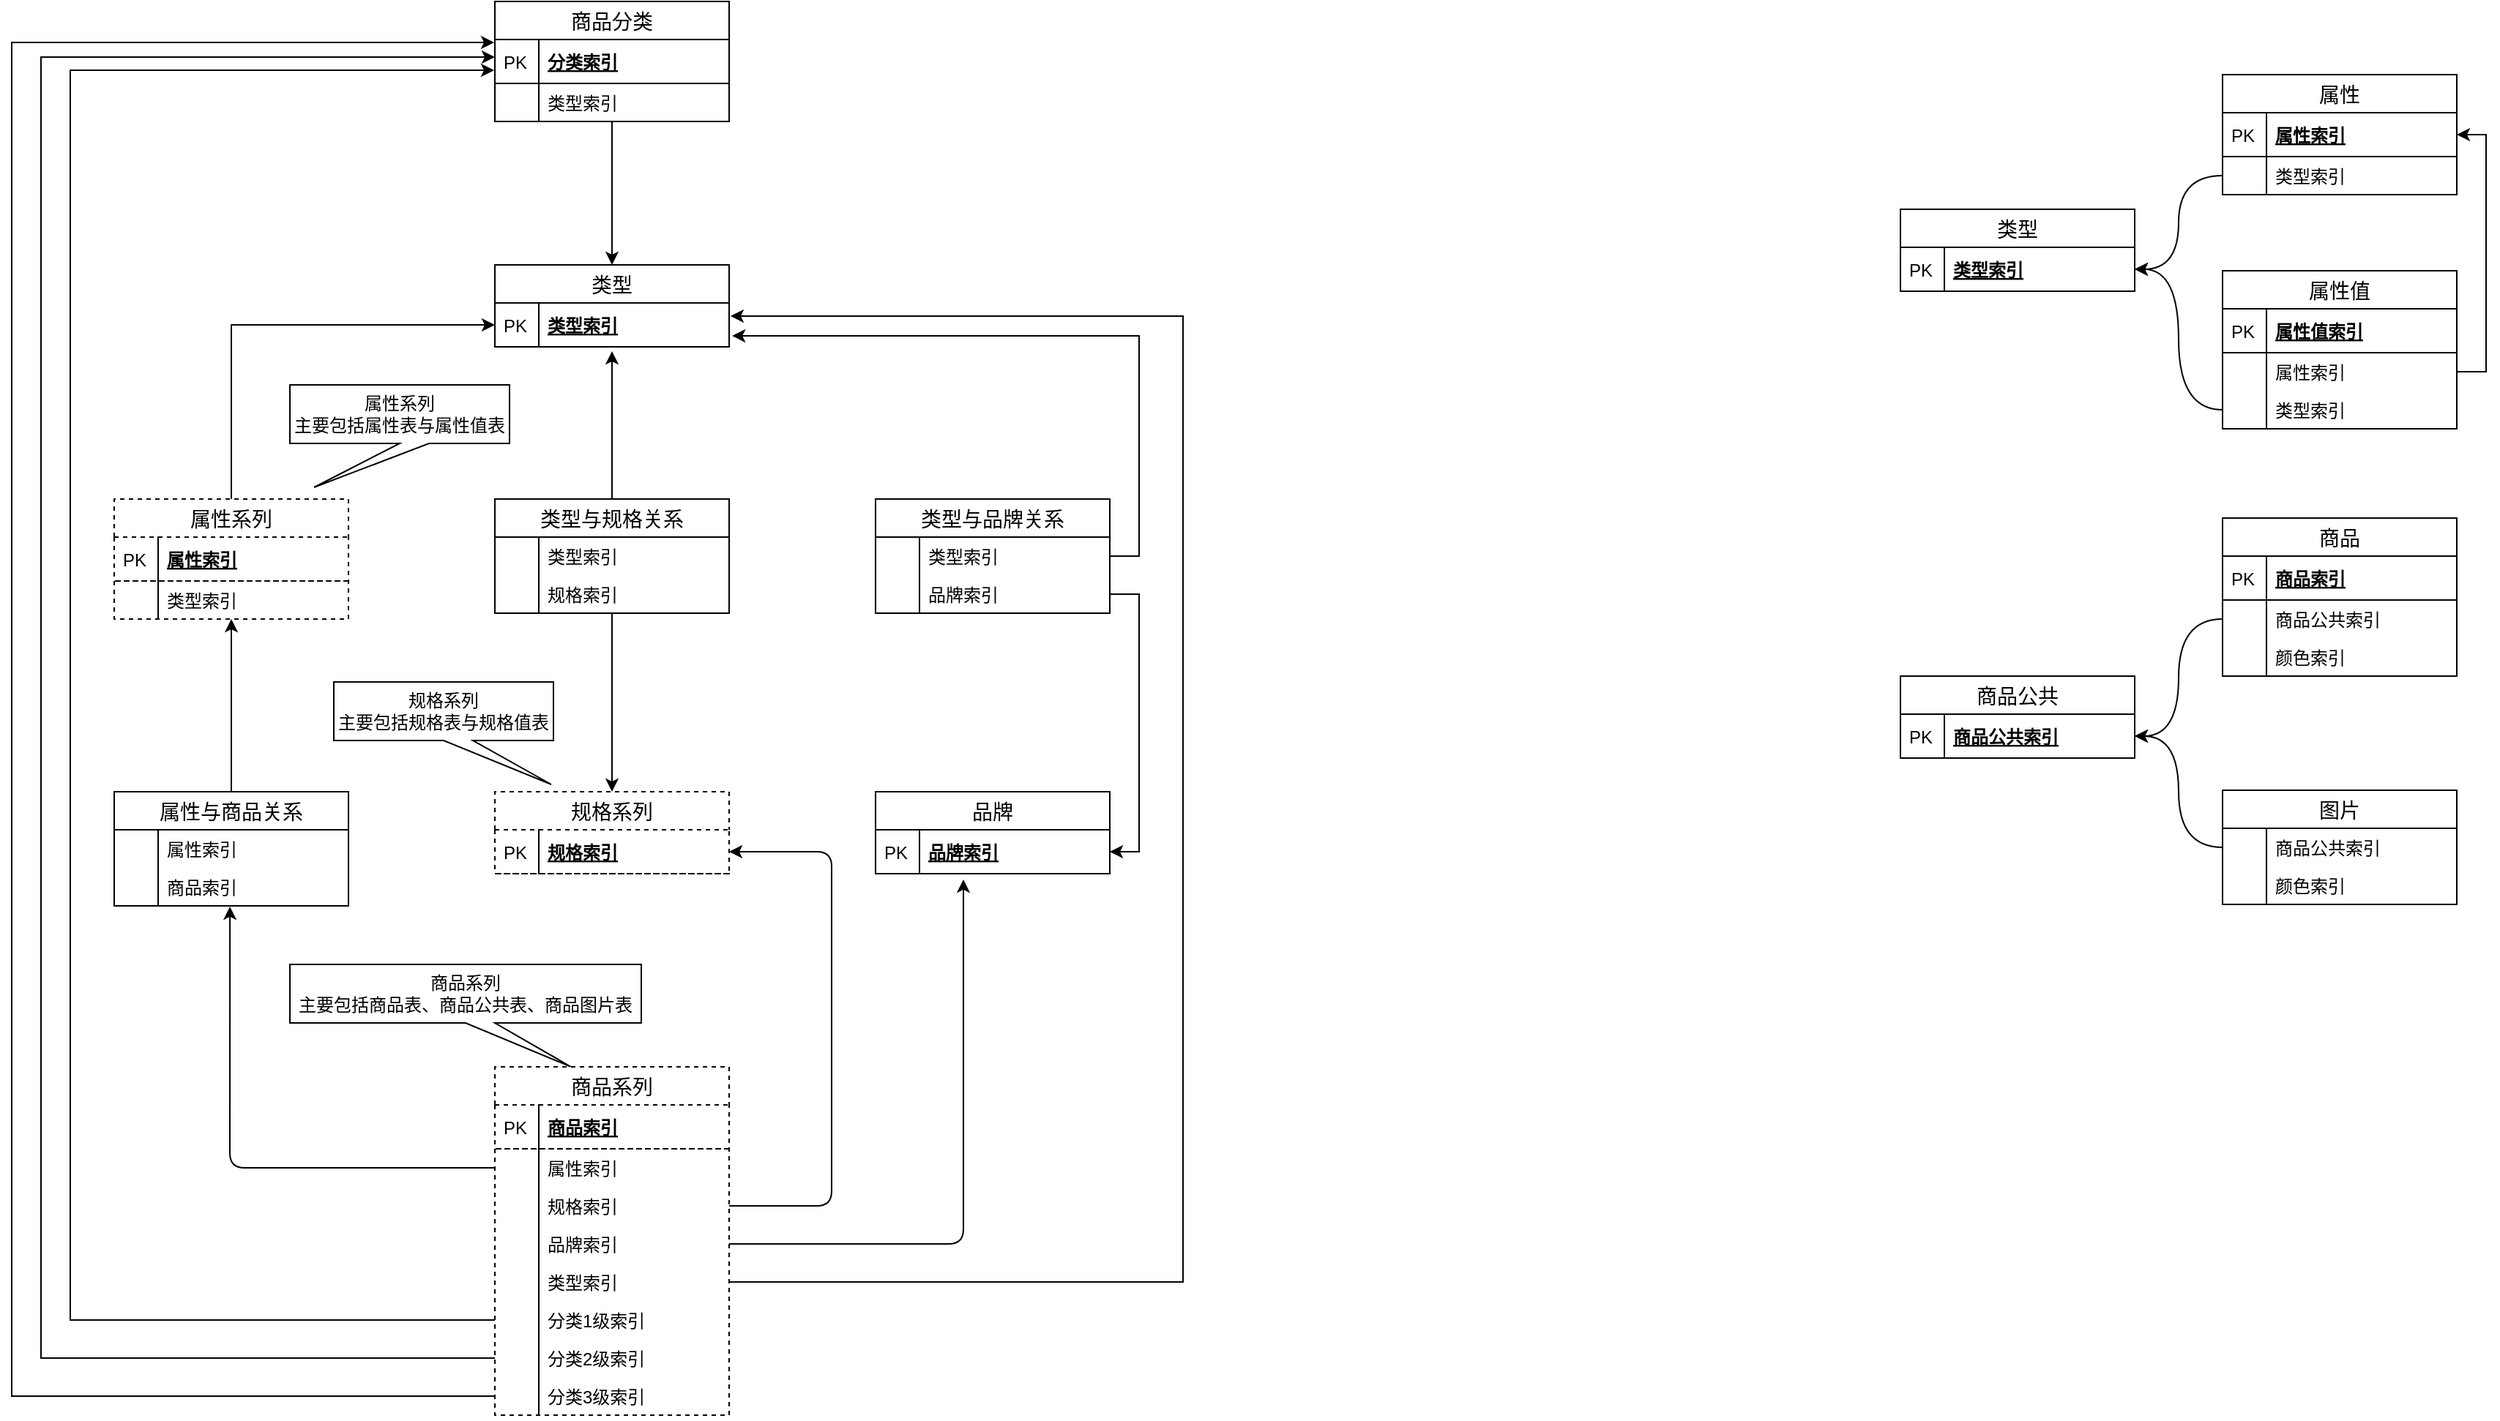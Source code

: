 <mxfile compressed="false" version="13.0.1" type="github" pages="10">
  <diagram id="EQFV48QtP-neRoH8cSPk" name="商品模块数据库设计">
    <mxGraphModel dx="1422" dy="737" grid="1" gridSize="10" guides="1" tooltips="1" connect="1" arrows="1" fold="1" page="1" pageScale="1" pageWidth="1920" pageHeight="1200" math="0" shadow="0">
      <root>
        <mxCell id="xJbxlfi44_W29RXHvfew-0" />
        <mxCell id="xJbxlfi44_W29RXHvfew-1" parent="xJbxlfi44_W29RXHvfew-0" />
        <mxCell id="xJbxlfi44_W29RXHvfew-31" value="" style="edgeStyle=orthogonalEdgeStyle;rounded=0;orthogonalLoop=1;jettySize=auto;html=1;curved=1;" parent="xJbxlfi44_W29RXHvfew-1" source="xJbxlfi44_W29RXHvfew-5" target="xJbxlfi44_W29RXHvfew-20" edge="1">
          <mxGeometry relative="1" as="geometry" />
        </mxCell>
        <mxCell id="xJbxlfi44_W29RXHvfew-79" value="" style="edgeStyle=orthogonalEdgeStyle;curved=1;rounded=0;orthogonalLoop=1;jettySize=auto;html=1;" parent="xJbxlfi44_W29RXHvfew-1" source="xJbxlfi44_W29RXHvfew-56" target="xJbxlfi44_W29RXHvfew-68" edge="1">
          <mxGeometry relative="1" as="geometry" />
        </mxCell>
        <mxCell id="xJbxlfi44_W29RXHvfew-55" value="" style="edgeStyle=orthogonalEdgeStyle;rounded=0;orthogonalLoop=1;jettySize=auto;html=1;exitX=1;exitY=0.5;exitDx=0;exitDy=0;entryX=1;entryY=0.5;entryDx=0;entryDy=0;" parent="xJbxlfi44_W29RXHvfew-1" source="xJbxlfi44_W29RXHvfew-37" target="xJbxlfi44_W29RXHvfew-45" edge="1">
          <mxGeometry relative="1" as="geometry" />
        </mxCell>
        <mxCell id="xJbxlfi44_W29RXHvfew-145" value="" style="edgeStyle=orthogonalEdgeStyle;rounded=0;orthogonalLoop=1;jettySize=auto;html=1;entryX=0;entryY=0.5;entryDx=0;entryDy=0;" parent="xJbxlfi44_W29RXHvfew-1" source="xJbxlfi44_W29RXHvfew-121" target="xJbxlfi44_W29RXHvfew-21" edge="1">
          <mxGeometry relative="1" as="geometry" />
        </mxCell>
        <mxCell id="xJbxlfi44_W29RXHvfew-81" value="" style="edgeStyle=orthogonalEdgeStyle;curved=1;rounded=0;orthogonalLoop=1;jettySize=auto;html=1;" parent="xJbxlfi44_W29RXHvfew-1" source="xJbxlfi44_W29RXHvfew-56" edge="1">
          <mxGeometry relative="1" as="geometry">
            <mxPoint x="420" y="279" as="targetPoint" />
          </mxGeometry>
        </mxCell>
        <mxCell id="xJbxlfi44_W29RXHvfew-80" value="" style="edgeStyle=orthogonalEdgeStyle;rounded=0;orthogonalLoop=1;jettySize=auto;html=1;entryX=1.013;entryY=0.75;entryDx=0;entryDy=0;exitX=1;exitY=0.5;exitDx=0;exitDy=0;entryPerimeter=0;" parent="xJbxlfi44_W29RXHvfew-1" source="xJbxlfi44_W29RXHvfew-35" target="xJbxlfi44_W29RXHvfew-21" edge="1">
          <mxGeometry relative="1" as="geometry" />
        </mxCell>
        <mxCell id="xJbxlfi44_W29RXHvfew-198" value="属性系列&lt;br&gt;主要包括属性表与属性值表" style="shape=callout;whiteSpace=wrap;html=1;perimeter=calloutPerimeter;direction=east;position2=0.11;align=center;" parent="xJbxlfi44_W29RXHvfew-1" vertex="1">
          <mxGeometry x="200" y="302" width="150" height="70" as="geometry" />
        </mxCell>
        <mxCell id="xJbxlfi44_W29RXHvfew-200" value="规格系列&lt;br&gt;主要包括规格表与规格值表" style="shape=callout;whiteSpace=wrap;html=1;perimeter=calloutPerimeter;direction=east;position2=0.99;align=center;" parent="xJbxlfi44_W29RXHvfew-1" vertex="1">
          <mxGeometry x="230" y="505" width="150" height="70" as="geometry" />
        </mxCell>
        <mxCell id="Q8jQHKkDzsodDABnMocK-18" value="" style="endArrow=classic;html=1;edgeStyle=orthogonalEdgeStyle;entryX=0.494;entryY=1.019;entryDx=0;entryDy=0;entryPerimeter=0;" edge="1" parent="xJbxlfi44_W29RXHvfew-1" source="Q8jQHKkDzsodDABnMocK-12" target="xJbxlfi44_W29RXHvfew-140">
          <mxGeometry width="50" height="50" relative="1" as="geometry">
            <mxPoint x="330" y="940" as="sourcePoint" />
            <mxPoint x="130" y="690" as="targetPoint" />
          </mxGeometry>
        </mxCell>
        <mxCell id="Q8jQHKkDzsodDABnMocK-19" value="" style="endArrow=classic;html=1;edgeStyle=orthogonalEdgeStyle;entryX=0.375;entryY=1.133;entryDx=0;entryDy=0;entryPerimeter=0;exitX=1;exitY=0.5;exitDx=0;exitDy=0;" edge="1" parent="xJbxlfi44_W29RXHvfew-1" source="Q8jQHKkDzsodDABnMocK-16" target="xJbxlfi44_W29RXHvfew-45">
          <mxGeometry width="50" height="50" relative="1" as="geometry">
            <mxPoint x="50" y="1006" as="sourcePoint" />
            <mxPoint x="-120" y="754" as="targetPoint" />
            <Array as="points">
              <mxPoint x="660" y="889" />
            </Array>
          </mxGeometry>
        </mxCell>
        <mxCell id="Q8jQHKkDzsodDABnMocK-20" value="" style="endArrow=classic;html=1;edgeStyle=orthogonalEdgeStyle;entryX=1;entryY=0.5;entryDx=0;entryDy=0;exitX=1;exitY=0.5;exitDx=0;exitDy=0;" edge="1" parent="xJbxlfi44_W29RXHvfew-1" source="Q8jQHKkDzsodDABnMocK-14" target="xJbxlfi44_W29RXHvfew-69">
          <mxGeometry width="50" height="50" relative="1" as="geometry">
            <mxPoint x="200" y="982" as="sourcePoint" />
            <mxPoint x="30" y="730" as="targetPoint" />
            <Array as="points">
              <mxPoint x="570" y="863" />
              <mxPoint x="570" y="621" />
            </Array>
          </mxGeometry>
        </mxCell>
        <mxCell id="Q8jQHKkDzsodDABnMocK-21" value="商品系列&lt;br&gt;主要包括商品表、商品公共表、商品图片表" style="shape=callout;whiteSpace=wrap;html=1;perimeter=calloutPerimeter;direction=east;position2=0.8;align=center;" vertex="1" parent="xJbxlfi44_W29RXHvfew-1">
          <mxGeometry x="200" y="698" width="240" height="70" as="geometry" />
        </mxCell>
        <mxCell id="xJbxlfi44_W29RXHvfew-68" value="规格系列" style="swimlane;fontStyle=0;childLayout=stackLayout;horizontal=1;startSize=26;horizontalStack=0;resizeParent=1;resizeParentMax=0;resizeLast=0;collapsible=1;marginBottom=0;align=center;fontSize=14;dashed=1;" parent="xJbxlfi44_W29RXHvfew-1" vertex="1">
          <mxGeometry x="340" y="580" width="160" height="56" as="geometry" />
        </mxCell>
        <mxCell id="xJbxlfi44_W29RXHvfew-69" value="规格索引" style="shape=partialRectangle;top=0;left=0;right=0;bottom=1;align=left;verticalAlign=middle;fillColor=none;spacingLeft=34;spacingRight=4;overflow=hidden;rotatable=0;points=[[0,0.5],[1,0.5]];portConstraint=eastwest;dropTarget=0;fontStyle=5;fontSize=12;dashed=1;" parent="xJbxlfi44_W29RXHvfew-68" vertex="1">
          <mxGeometry y="26" width="160" height="30" as="geometry" />
        </mxCell>
        <mxCell id="xJbxlfi44_W29RXHvfew-70" value="PK" style="shape=partialRectangle;top=0;left=0;bottom=0;fillColor=none;align=left;verticalAlign=middle;spacingLeft=4;spacingRight=4;overflow=hidden;rotatable=0;points=[];portConstraint=eastwest;part=1;fontSize=12;" parent="xJbxlfi44_W29RXHvfew-69" vertex="1" connectable="0">
          <mxGeometry width="30" height="30" as="geometry" />
        </mxCell>
        <mxCell id="xJbxlfi44_W29RXHvfew-182" value="属性" style="swimlane;fontStyle=0;childLayout=stackLayout;horizontal=1;startSize=26;horizontalStack=0;resizeParent=1;resizeParentMax=0;resizeLast=0;collapsible=1;marginBottom=0;align=center;fontSize=14;" parent="xJbxlfi44_W29RXHvfew-1" vertex="1">
          <mxGeometry x="1520" y="90" width="160" height="82" as="geometry" />
        </mxCell>
        <mxCell id="xJbxlfi44_W29RXHvfew-183" value="属性索引" style="shape=partialRectangle;top=0;left=0;right=0;bottom=1;align=left;verticalAlign=middle;fillColor=none;spacingLeft=34;spacingRight=4;overflow=hidden;rotatable=0;points=[[0,0.5],[1,0.5]];portConstraint=eastwest;dropTarget=0;fontStyle=5;fontSize=12;" parent="xJbxlfi44_W29RXHvfew-182" vertex="1">
          <mxGeometry y="26" width="160" height="30" as="geometry" />
        </mxCell>
        <mxCell id="xJbxlfi44_W29RXHvfew-184" value="PK" style="shape=partialRectangle;top=0;left=0;bottom=0;fillColor=none;align=left;verticalAlign=middle;spacingLeft=4;spacingRight=4;overflow=hidden;rotatable=0;points=[];portConstraint=eastwest;part=1;fontSize=12;" parent="xJbxlfi44_W29RXHvfew-183" vertex="1" connectable="0">
          <mxGeometry width="30" height="30" as="geometry" />
        </mxCell>
        <mxCell id="xJbxlfi44_W29RXHvfew-185" value="类型索引" style="shape=partialRectangle;top=0;left=0;right=0;bottom=0;align=left;verticalAlign=top;fillColor=none;spacingLeft=34;spacingRight=4;overflow=hidden;rotatable=0;points=[[0,0.5],[1,0.5]];portConstraint=eastwest;dropTarget=0;fontSize=12;" parent="xJbxlfi44_W29RXHvfew-182" vertex="1">
          <mxGeometry y="56" width="160" height="26" as="geometry" />
        </mxCell>
        <mxCell id="xJbxlfi44_W29RXHvfew-186" value="" style="shape=partialRectangle;top=0;left=0;bottom=0;fillColor=none;align=left;verticalAlign=top;spacingLeft=4;spacingRight=4;overflow=hidden;rotatable=0;points=[];portConstraint=eastwest;part=1;fontSize=12;" parent="xJbxlfi44_W29RXHvfew-185" vertex="1" connectable="0">
          <mxGeometry width="30" height="26" as="geometry" />
        </mxCell>
        <mxCell id="Q8jQHKkDzsodDABnMocK-61" value="属性值" style="swimlane;fontStyle=0;childLayout=stackLayout;horizontal=1;startSize=26;horizontalStack=0;resizeParent=1;resizeParentMax=0;resizeLast=0;collapsible=1;marginBottom=0;align=center;fontSize=14;" vertex="1" parent="xJbxlfi44_W29RXHvfew-1">
          <mxGeometry x="1520" y="224" width="160" height="108" as="geometry" />
        </mxCell>
        <mxCell id="Q8jQHKkDzsodDABnMocK-62" value="属性值索引" style="shape=partialRectangle;top=0;left=0;right=0;bottom=1;align=left;verticalAlign=middle;fillColor=none;spacingLeft=34;spacingRight=4;overflow=hidden;rotatable=0;points=[[0,0.5],[1,0.5]];portConstraint=eastwest;dropTarget=0;fontStyle=5;fontSize=12;" vertex="1" parent="Q8jQHKkDzsodDABnMocK-61">
          <mxGeometry y="26" width="160" height="30" as="geometry" />
        </mxCell>
        <mxCell id="Q8jQHKkDzsodDABnMocK-63" value="PK" style="shape=partialRectangle;top=0;left=0;bottom=0;fillColor=none;align=left;verticalAlign=middle;spacingLeft=4;spacingRight=4;overflow=hidden;rotatable=0;points=[];portConstraint=eastwest;part=1;fontSize=12;" vertex="1" connectable="0" parent="Q8jQHKkDzsodDABnMocK-62">
          <mxGeometry width="30" height="30" as="geometry" />
        </mxCell>
        <mxCell id="Q8jQHKkDzsodDABnMocK-64" value="属性索引" style="shape=partialRectangle;top=0;left=0;right=0;bottom=0;align=left;verticalAlign=top;fillColor=none;spacingLeft=34;spacingRight=4;overflow=hidden;rotatable=0;points=[[0,0.5],[1,0.5]];portConstraint=eastwest;dropTarget=0;fontSize=12;" vertex="1" parent="Q8jQHKkDzsodDABnMocK-61">
          <mxGeometry y="56" width="160" height="26" as="geometry" />
        </mxCell>
        <mxCell id="Q8jQHKkDzsodDABnMocK-65" value="" style="shape=partialRectangle;top=0;left=0;bottom=0;fillColor=none;align=left;verticalAlign=top;spacingLeft=4;spacingRight=4;overflow=hidden;rotatable=0;points=[];portConstraint=eastwest;part=1;fontSize=12;" vertex="1" connectable="0" parent="Q8jQHKkDzsodDABnMocK-64">
          <mxGeometry width="30" height="26" as="geometry" />
        </mxCell>
        <mxCell id="Q8jQHKkDzsodDABnMocK-68" value="类型索引" style="shape=partialRectangle;top=0;left=0;right=0;bottom=0;align=left;verticalAlign=top;fillColor=none;spacingLeft=34;spacingRight=4;overflow=hidden;rotatable=0;points=[[0,0.5],[1,0.5]];portConstraint=eastwest;dropTarget=0;fontSize=12;" vertex="1" parent="Q8jQHKkDzsodDABnMocK-61">
          <mxGeometry y="82" width="160" height="26" as="geometry" />
        </mxCell>
        <mxCell id="Q8jQHKkDzsodDABnMocK-69" value="" style="shape=partialRectangle;top=0;left=0;bottom=0;fillColor=none;align=left;verticalAlign=top;spacingLeft=4;spacingRight=4;overflow=hidden;rotatable=0;points=[];portConstraint=eastwest;part=1;fontSize=12;" vertex="1" connectable="0" parent="Q8jQHKkDzsodDABnMocK-68">
          <mxGeometry width="30" height="26" as="geometry" />
        </mxCell>
        <mxCell id="Q8jQHKkDzsodDABnMocK-75" value="类型" style="swimlane;fontStyle=0;childLayout=stackLayout;horizontal=1;startSize=26;horizontalStack=0;resizeParent=1;resizeParentMax=0;resizeLast=0;collapsible=1;marginBottom=0;align=center;fontSize=14;" vertex="1" parent="xJbxlfi44_W29RXHvfew-1">
          <mxGeometry x="1300" y="182" width="160" height="56" as="geometry" />
        </mxCell>
        <mxCell id="Q8jQHKkDzsodDABnMocK-76" value="类型索引" style="shape=partialRectangle;top=0;left=0;right=0;bottom=1;align=left;verticalAlign=middle;fillColor=none;spacingLeft=34;spacingRight=4;overflow=hidden;rotatable=0;points=[[0,0.5],[1,0.5]];portConstraint=eastwest;dropTarget=0;fontStyle=5;fontSize=12;" vertex="1" parent="Q8jQHKkDzsodDABnMocK-75">
          <mxGeometry y="26" width="160" height="30" as="geometry" />
        </mxCell>
        <mxCell id="Q8jQHKkDzsodDABnMocK-77" value="PK" style="shape=partialRectangle;top=0;left=0;bottom=0;fillColor=none;align=left;verticalAlign=middle;spacingLeft=4;spacingRight=4;overflow=hidden;rotatable=0;points=[];portConstraint=eastwest;part=1;fontSize=12;" vertex="1" connectable="0" parent="Q8jQHKkDzsodDABnMocK-76">
          <mxGeometry width="30" height="30" as="geometry" />
        </mxCell>
        <mxCell id="Q8jQHKkDzsodDABnMocK-0" value="商品系列" style="swimlane;fontStyle=0;childLayout=stackLayout;horizontal=1;startSize=26;horizontalStack=0;resizeParent=1;resizeParentMax=0;resizeLast=0;collapsible=1;marginBottom=0;align=center;fontSize=14;dashed=1;" vertex="1" parent="xJbxlfi44_W29RXHvfew-1">
          <mxGeometry x="340" y="768" width="160" height="238" as="geometry" />
        </mxCell>
        <mxCell id="Q8jQHKkDzsodDABnMocK-1" value="商品索引" style="shape=partialRectangle;top=0;left=0;right=0;bottom=1;align=left;verticalAlign=middle;fillColor=none;spacingLeft=34;spacingRight=4;overflow=hidden;rotatable=0;points=[[0,0.5],[1,0.5]];portConstraint=eastwest;dropTarget=0;fontStyle=5;fontSize=12;dashed=1;" vertex="1" parent="Q8jQHKkDzsodDABnMocK-0">
          <mxGeometry y="26" width="160" height="30" as="geometry" />
        </mxCell>
        <mxCell id="Q8jQHKkDzsodDABnMocK-2" value="PK" style="shape=partialRectangle;top=0;left=0;bottom=0;fillColor=none;align=left;verticalAlign=middle;spacingLeft=4;spacingRight=4;overflow=hidden;rotatable=0;points=[];portConstraint=eastwest;part=1;fontSize=12;" vertex="1" connectable="0" parent="Q8jQHKkDzsodDABnMocK-1">
          <mxGeometry width="30" height="30" as="geometry" />
        </mxCell>
        <mxCell id="Q8jQHKkDzsodDABnMocK-12" value="属性索引" style="shape=partialRectangle;top=0;left=0;right=0;bottom=0;align=left;verticalAlign=top;fillColor=none;spacingLeft=34;spacingRight=4;overflow=hidden;rotatable=0;points=[[0,0.5],[1,0.5]];portConstraint=eastwest;dropTarget=0;fontSize=12;dashed=1;" vertex="1" parent="Q8jQHKkDzsodDABnMocK-0">
          <mxGeometry y="56" width="160" height="26" as="geometry" />
        </mxCell>
        <mxCell id="Q8jQHKkDzsodDABnMocK-13" value="" style="shape=partialRectangle;top=0;left=0;bottom=0;fillColor=none;align=left;verticalAlign=top;spacingLeft=4;spacingRight=4;overflow=hidden;rotatable=0;points=[];portConstraint=eastwest;part=1;fontSize=12;" vertex="1" connectable="0" parent="Q8jQHKkDzsodDABnMocK-12">
          <mxGeometry width="30" height="26" as="geometry" />
        </mxCell>
        <mxCell id="Q8jQHKkDzsodDABnMocK-14" value="规格索引" style="shape=partialRectangle;top=0;left=0;right=0;bottom=0;align=left;verticalAlign=top;fillColor=none;spacingLeft=34;spacingRight=4;overflow=hidden;rotatable=0;points=[[0,0.5],[1,0.5]];portConstraint=eastwest;dropTarget=0;fontSize=12;dashed=1;" vertex="1" parent="Q8jQHKkDzsodDABnMocK-0">
          <mxGeometry y="82" width="160" height="26" as="geometry" />
        </mxCell>
        <mxCell id="Q8jQHKkDzsodDABnMocK-15" value="" style="shape=partialRectangle;top=0;left=0;bottom=0;fillColor=none;align=left;verticalAlign=top;spacingLeft=4;spacingRight=4;overflow=hidden;rotatable=0;points=[];portConstraint=eastwest;part=1;fontSize=12;" vertex="1" connectable="0" parent="Q8jQHKkDzsodDABnMocK-14">
          <mxGeometry width="30" height="26" as="geometry" />
        </mxCell>
        <mxCell id="Q8jQHKkDzsodDABnMocK-16" value="品牌索引" style="shape=partialRectangle;top=0;left=0;right=0;bottom=0;align=left;verticalAlign=top;fillColor=none;spacingLeft=34;spacingRight=4;overflow=hidden;rotatable=0;points=[[0,0.5],[1,0.5]];portConstraint=eastwest;dropTarget=0;fontSize=12;dashed=1;" vertex="1" parent="Q8jQHKkDzsodDABnMocK-0">
          <mxGeometry y="108" width="160" height="26" as="geometry" />
        </mxCell>
        <mxCell id="Q8jQHKkDzsodDABnMocK-17" value="" style="shape=partialRectangle;top=0;left=0;bottom=0;fillColor=none;align=left;verticalAlign=top;spacingLeft=4;spacingRight=4;overflow=hidden;rotatable=0;points=[];portConstraint=eastwest;part=1;fontSize=12;" vertex="1" connectable="0" parent="Q8jQHKkDzsodDABnMocK-16">
          <mxGeometry width="30" height="26" as="geometry" />
        </mxCell>
        <mxCell id="Q8jQHKkDzsodDABnMocK-78" value="类型索引" style="shape=partialRectangle;top=0;left=0;right=0;bottom=0;align=left;verticalAlign=top;fillColor=none;spacingLeft=34;spacingRight=4;overflow=hidden;rotatable=0;points=[[0,0.5],[1,0.5]];portConstraint=eastwest;dropTarget=0;fontSize=12;dashed=1;" vertex="1" parent="Q8jQHKkDzsodDABnMocK-0">
          <mxGeometry y="134" width="160" height="26" as="geometry" />
        </mxCell>
        <mxCell id="Q8jQHKkDzsodDABnMocK-79" value="" style="shape=partialRectangle;top=0;left=0;bottom=0;fillColor=none;align=left;verticalAlign=top;spacingLeft=4;spacingRight=4;overflow=hidden;rotatable=0;points=[];portConstraint=eastwest;part=1;fontSize=12;" vertex="1" connectable="0" parent="Q8jQHKkDzsodDABnMocK-78">
          <mxGeometry width="30" height="26" as="geometry" />
        </mxCell>
        <mxCell id="Q8jQHKkDzsodDABnMocK-80" value="分类1级索引" style="shape=partialRectangle;top=0;left=0;right=0;bottom=0;align=left;verticalAlign=top;fillColor=none;spacingLeft=34;spacingRight=4;overflow=hidden;rotatable=0;points=[[0,0.5],[1,0.5]];portConstraint=eastwest;dropTarget=0;fontSize=12;dashed=1;" vertex="1" parent="Q8jQHKkDzsodDABnMocK-0">
          <mxGeometry y="160" width="160" height="26" as="geometry" />
        </mxCell>
        <mxCell id="Q8jQHKkDzsodDABnMocK-81" value="" style="shape=partialRectangle;top=0;left=0;bottom=0;fillColor=none;align=left;verticalAlign=top;spacingLeft=4;spacingRight=4;overflow=hidden;rotatable=0;points=[];portConstraint=eastwest;part=1;fontSize=12;" vertex="1" connectable="0" parent="Q8jQHKkDzsodDABnMocK-80">
          <mxGeometry width="30" height="26" as="geometry" />
        </mxCell>
        <mxCell id="Q8jQHKkDzsodDABnMocK-82" value="分类2级索引" style="shape=partialRectangle;top=0;left=0;right=0;bottom=0;align=left;verticalAlign=top;fillColor=none;spacingLeft=34;spacingRight=4;overflow=hidden;rotatable=0;points=[[0,0.5],[1,0.5]];portConstraint=eastwest;dropTarget=0;fontSize=12;dashed=1;" vertex="1" parent="Q8jQHKkDzsodDABnMocK-0">
          <mxGeometry y="186" width="160" height="26" as="geometry" />
        </mxCell>
        <mxCell id="Q8jQHKkDzsodDABnMocK-83" value="" style="shape=partialRectangle;top=0;left=0;bottom=0;fillColor=none;align=left;verticalAlign=top;spacingLeft=4;spacingRight=4;overflow=hidden;rotatable=0;points=[];portConstraint=eastwest;part=1;fontSize=12;" vertex="1" connectable="0" parent="Q8jQHKkDzsodDABnMocK-82">
          <mxGeometry width="30" height="26" as="geometry" />
        </mxCell>
        <mxCell id="Q8jQHKkDzsodDABnMocK-84" value="分类3级索引" style="shape=partialRectangle;top=0;left=0;right=0;bottom=0;align=left;verticalAlign=top;fillColor=none;spacingLeft=34;spacingRight=4;overflow=hidden;rotatable=0;points=[[0,0.5],[1,0.5]];portConstraint=eastwest;dropTarget=0;fontSize=12;dashed=1;" vertex="1" parent="Q8jQHKkDzsodDABnMocK-0">
          <mxGeometry y="212" width="160" height="26" as="geometry" />
        </mxCell>
        <mxCell id="Q8jQHKkDzsodDABnMocK-85" value="" style="shape=partialRectangle;top=0;left=0;bottom=0;fillColor=none;align=left;verticalAlign=top;spacingLeft=4;spacingRight=4;overflow=hidden;rotatable=0;points=[];portConstraint=eastwest;part=1;fontSize=12;" vertex="1" connectable="0" parent="Q8jQHKkDzsodDABnMocK-84">
          <mxGeometry width="30" height="26" as="geometry" />
        </mxCell>
        <mxCell id="xJbxlfi44_W29RXHvfew-56" value="类型与规格关系" style="swimlane;fontStyle=0;childLayout=stackLayout;horizontal=1;startSize=26;horizontalStack=0;resizeParent=1;resizeParentMax=0;resizeLast=0;collapsible=1;marginBottom=0;align=center;fontSize=14;" parent="xJbxlfi44_W29RXHvfew-1" vertex="1">
          <mxGeometry x="340" y="380" width="160" height="78" as="geometry" />
        </mxCell>
        <mxCell id="xJbxlfi44_W29RXHvfew-59" value="类型索引" style="shape=partialRectangle;top=0;left=0;right=0;bottom=0;align=left;verticalAlign=top;fillColor=none;spacingLeft=34;spacingRight=4;overflow=hidden;rotatable=0;points=[[0,0.5],[1,0.5]];portConstraint=eastwest;dropTarget=0;fontSize=12;" parent="xJbxlfi44_W29RXHvfew-56" vertex="1">
          <mxGeometry y="26" width="160" height="26" as="geometry" />
        </mxCell>
        <mxCell id="xJbxlfi44_W29RXHvfew-60" value="" style="shape=partialRectangle;top=0;left=0;bottom=0;fillColor=none;align=left;verticalAlign=top;spacingLeft=4;spacingRight=4;overflow=hidden;rotatable=0;points=[];portConstraint=eastwest;part=1;fontSize=12;" parent="xJbxlfi44_W29RXHvfew-59" vertex="1" connectable="0">
          <mxGeometry width="30" height="26" as="geometry" />
        </mxCell>
        <mxCell id="xJbxlfi44_W29RXHvfew-61" value="规格索引" style="shape=partialRectangle;top=0;left=0;right=0;bottom=0;align=left;verticalAlign=top;fillColor=none;spacingLeft=34;spacingRight=4;overflow=hidden;rotatable=0;points=[[0,0.5],[1,0.5]];portConstraint=eastwest;dropTarget=0;fontSize=12;" parent="xJbxlfi44_W29RXHvfew-56" vertex="1">
          <mxGeometry y="52" width="160" height="26" as="geometry" />
        </mxCell>
        <mxCell id="xJbxlfi44_W29RXHvfew-62" value="" style="shape=partialRectangle;top=0;left=0;bottom=0;fillColor=none;align=left;verticalAlign=top;spacingLeft=4;spacingRight=4;overflow=hidden;rotatable=0;points=[];portConstraint=eastwest;part=1;fontSize=12;" parent="xJbxlfi44_W29RXHvfew-61" vertex="1" connectable="0">
          <mxGeometry width="30" height="26" as="geometry" />
        </mxCell>
        <mxCell id="xJbxlfi44_W29RXHvfew-121" value="属性系列" style="swimlane;fontStyle=0;childLayout=stackLayout;horizontal=1;startSize=26;horizontalStack=0;resizeParent=1;resizeParentMax=0;resizeLast=0;collapsible=1;marginBottom=0;align=center;fontSize=14;dashed=1;" parent="xJbxlfi44_W29RXHvfew-1" vertex="1">
          <mxGeometry x="80" y="380" width="160" height="82" as="geometry" />
        </mxCell>
        <mxCell id="xJbxlfi44_W29RXHvfew-122" value="属性索引" style="shape=partialRectangle;top=0;left=0;right=0;bottom=1;align=left;verticalAlign=middle;fillColor=none;spacingLeft=34;spacingRight=4;overflow=hidden;rotatable=0;points=[[0,0.5],[1,0.5]];portConstraint=eastwest;dropTarget=0;fontStyle=5;fontSize=12;dashed=1;" parent="xJbxlfi44_W29RXHvfew-121" vertex="1">
          <mxGeometry y="26" width="160" height="30" as="geometry" />
        </mxCell>
        <mxCell id="xJbxlfi44_W29RXHvfew-123" value="PK" style="shape=partialRectangle;top=0;left=0;bottom=0;fillColor=none;align=left;verticalAlign=middle;spacingLeft=4;spacingRight=4;overflow=hidden;rotatable=0;points=[];portConstraint=eastwest;part=1;fontSize=12;" parent="xJbxlfi44_W29RXHvfew-122" vertex="1" connectable="0">
          <mxGeometry width="30" height="30" as="geometry" />
        </mxCell>
        <mxCell id="xJbxlfi44_W29RXHvfew-124" value="类型索引" style="shape=partialRectangle;top=0;left=0;right=0;bottom=0;align=left;verticalAlign=top;fillColor=none;spacingLeft=34;spacingRight=4;overflow=hidden;rotatable=0;points=[[0,0.5],[1,0.5]];portConstraint=eastwest;dropTarget=0;fontSize=12;dashed=1;" parent="xJbxlfi44_W29RXHvfew-121" vertex="1">
          <mxGeometry y="56" width="160" height="26" as="geometry" />
        </mxCell>
        <mxCell id="xJbxlfi44_W29RXHvfew-125" value="" style="shape=partialRectangle;top=0;left=0;bottom=0;fillColor=none;align=left;verticalAlign=top;spacingLeft=4;spacingRight=4;overflow=hidden;rotatable=0;points=[];portConstraint=eastwest;part=1;fontSize=12;" parent="xJbxlfi44_W29RXHvfew-124" vertex="1" connectable="0">
          <mxGeometry width="30" height="26" as="geometry" />
        </mxCell>
        <mxCell id="Q8jQHKkDzsodDABnMocK-97" value="" style="edgeStyle=none;rounded=0;orthogonalLoop=1;jettySize=auto;html=1;entryX=0.5;entryY=1;entryDx=0;entryDy=0;" edge="1" parent="xJbxlfi44_W29RXHvfew-1" source="xJbxlfi44_W29RXHvfew-133" target="xJbxlfi44_W29RXHvfew-121">
          <mxGeometry relative="1" as="geometry">
            <mxPoint x="160" y="500" as="targetPoint" />
          </mxGeometry>
        </mxCell>
        <mxCell id="xJbxlfi44_W29RXHvfew-133" value="属性与商品关系" style="swimlane;fontStyle=0;childLayout=stackLayout;horizontal=1;startSize=26;horizontalStack=0;resizeParent=1;resizeParentMax=0;resizeLast=0;collapsible=1;marginBottom=0;align=center;fontSize=14;" parent="xJbxlfi44_W29RXHvfew-1" vertex="1">
          <mxGeometry x="80" y="580" width="160" height="78" as="geometry" />
        </mxCell>
        <mxCell id="xJbxlfi44_W29RXHvfew-138" value="属性索引" style="shape=partialRectangle;top=0;left=0;right=0;bottom=0;align=left;verticalAlign=top;fillColor=none;spacingLeft=34;spacingRight=4;overflow=hidden;rotatable=0;points=[[0,0.5],[1,0.5]];portConstraint=eastwest;dropTarget=0;fontSize=12;" parent="xJbxlfi44_W29RXHvfew-133" vertex="1">
          <mxGeometry y="26" width="160" height="26" as="geometry" />
        </mxCell>
        <mxCell id="xJbxlfi44_W29RXHvfew-139" value="" style="shape=partialRectangle;top=0;left=0;bottom=0;fillColor=none;align=left;verticalAlign=top;spacingLeft=4;spacingRight=4;overflow=hidden;rotatable=0;points=[];portConstraint=eastwest;part=1;fontSize=12;" parent="xJbxlfi44_W29RXHvfew-138" vertex="1" connectable="0">
          <mxGeometry width="30" height="26" as="geometry" />
        </mxCell>
        <mxCell id="xJbxlfi44_W29RXHvfew-140" value="商品索引" style="shape=partialRectangle;top=0;left=0;right=0;bottom=0;align=left;verticalAlign=top;fillColor=none;spacingLeft=34;spacingRight=4;overflow=hidden;rotatable=0;points=[[0,0.5],[1,0.5]];portConstraint=eastwest;dropTarget=0;fontSize=12;" parent="xJbxlfi44_W29RXHvfew-133" vertex="1">
          <mxGeometry y="52" width="160" height="26" as="geometry" />
        </mxCell>
        <mxCell id="xJbxlfi44_W29RXHvfew-141" value="" style="shape=partialRectangle;top=0;left=0;bottom=0;fillColor=none;align=left;verticalAlign=top;spacingLeft=4;spacingRight=4;overflow=hidden;rotatable=0;points=[];portConstraint=eastwest;part=1;fontSize=12;" parent="xJbxlfi44_W29RXHvfew-140" vertex="1" connectable="0">
          <mxGeometry width="30" height="26" as="geometry" />
        </mxCell>
        <mxCell id="xJbxlfi44_W29RXHvfew-44" value="品牌" style="swimlane;fontStyle=0;childLayout=stackLayout;horizontal=1;startSize=26;horizontalStack=0;resizeParent=1;resizeParentMax=0;resizeLast=0;collapsible=1;marginBottom=0;align=center;fontSize=14;" parent="xJbxlfi44_W29RXHvfew-1" vertex="1">
          <mxGeometry x="600" y="580" width="160" height="56" as="geometry" />
        </mxCell>
        <mxCell id="xJbxlfi44_W29RXHvfew-45" value="品牌索引" style="shape=partialRectangle;top=0;left=0;right=0;bottom=1;align=left;verticalAlign=middle;fillColor=none;spacingLeft=34;spacingRight=4;overflow=hidden;rotatable=0;points=[[0,0.5],[1,0.5]];portConstraint=eastwest;dropTarget=0;fontStyle=5;fontSize=12;" parent="xJbxlfi44_W29RXHvfew-44" vertex="1">
          <mxGeometry y="26" width="160" height="30" as="geometry" />
        </mxCell>
        <mxCell id="xJbxlfi44_W29RXHvfew-46" value="PK" style="shape=partialRectangle;top=0;left=0;bottom=0;fillColor=none;align=left;verticalAlign=middle;spacingLeft=4;spacingRight=4;overflow=hidden;rotatable=0;points=[];portConstraint=eastwest;part=1;fontSize=12;" parent="xJbxlfi44_W29RXHvfew-45" vertex="1" connectable="0">
          <mxGeometry width="30" height="30" as="geometry" />
        </mxCell>
        <mxCell id="xJbxlfi44_W29RXHvfew-32" value="类型与品牌关系" style="swimlane;fontStyle=0;childLayout=stackLayout;horizontal=1;startSize=26;horizontalStack=0;resizeParent=1;resizeParentMax=0;resizeLast=0;collapsible=1;marginBottom=0;align=center;fontSize=14;" parent="xJbxlfi44_W29RXHvfew-1" vertex="1">
          <mxGeometry x="600" y="380" width="160" height="78" as="geometry" />
        </mxCell>
        <mxCell id="xJbxlfi44_W29RXHvfew-35" value="类型索引" style="shape=partialRectangle;top=0;left=0;right=0;bottom=0;align=left;verticalAlign=top;fillColor=none;spacingLeft=34;spacingRight=4;overflow=hidden;rotatable=0;points=[[0,0.5],[1,0.5]];portConstraint=eastwest;dropTarget=0;fontSize=12;" parent="xJbxlfi44_W29RXHvfew-32" vertex="1">
          <mxGeometry y="26" width="160" height="26" as="geometry" />
        </mxCell>
        <mxCell id="xJbxlfi44_W29RXHvfew-36" value="" style="shape=partialRectangle;top=0;left=0;bottom=0;fillColor=none;align=left;verticalAlign=top;spacingLeft=4;spacingRight=4;overflow=hidden;rotatable=0;points=[];portConstraint=eastwest;part=1;fontSize=12;" parent="xJbxlfi44_W29RXHvfew-35" vertex="1" connectable="0">
          <mxGeometry width="30" height="26" as="geometry" />
        </mxCell>
        <mxCell id="xJbxlfi44_W29RXHvfew-37" value="品牌索引" style="shape=partialRectangle;top=0;left=0;right=0;bottom=0;align=left;verticalAlign=top;fillColor=none;spacingLeft=34;spacingRight=4;overflow=hidden;rotatable=0;points=[[0,0.5],[1,0.5]];portConstraint=eastwest;dropTarget=0;fontSize=12;" parent="xJbxlfi44_W29RXHvfew-32" vertex="1">
          <mxGeometry y="52" width="160" height="26" as="geometry" />
        </mxCell>
        <mxCell id="xJbxlfi44_W29RXHvfew-38" value="" style="shape=partialRectangle;top=0;left=0;bottom=0;fillColor=none;align=left;verticalAlign=top;spacingLeft=4;spacingRight=4;overflow=hidden;rotatable=0;points=[];portConstraint=eastwest;part=1;fontSize=12;" parent="xJbxlfi44_W29RXHvfew-37" vertex="1" connectable="0">
          <mxGeometry width="30" height="26" as="geometry" />
        </mxCell>
        <mxCell id="xJbxlfi44_W29RXHvfew-5" value="商品分类" style="swimlane;fontStyle=0;childLayout=stackLayout;horizontal=1;startSize=26;horizontalStack=0;resizeParent=1;resizeParentMax=0;resizeLast=0;collapsible=1;marginBottom=0;align=center;fontSize=14;" parent="xJbxlfi44_W29RXHvfew-1" vertex="1">
          <mxGeometry x="340" y="40" width="160" height="82" as="geometry" />
        </mxCell>
        <mxCell id="xJbxlfi44_W29RXHvfew-6" value="分类索引" style="shape=partialRectangle;top=0;left=0;right=0;bottom=1;align=left;verticalAlign=middle;fillColor=none;spacingLeft=34;spacingRight=4;overflow=hidden;rotatable=0;points=[[0,0.5],[1,0.5]];portConstraint=eastwest;dropTarget=0;fontStyle=5;fontSize=12;" parent="xJbxlfi44_W29RXHvfew-5" vertex="1">
          <mxGeometry y="26" width="160" height="30" as="geometry" />
        </mxCell>
        <mxCell id="xJbxlfi44_W29RXHvfew-7" value="PK" style="shape=partialRectangle;top=0;left=0;bottom=0;fillColor=none;align=left;verticalAlign=middle;spacingLeft=4;spacingRight=4;overflow=hidden;rotatable=0;points=[];portConstraint=eastwest;part=1;fontSize=12;" parent="xJbxlfi44_W29RXHvfew-6" vertex="1" connectable="0">
          <mxGeometry width="30" height="30" as="geometry" />
        </mxCell>
        <mxCell id="xJbxlfi44_W29RXHvfew-149" value="类型索引" style="shape=partialRectangle;top=0;left=0;right=0;bottom=0;align=left;verticalAlign=top;fillColor=none;spacingLeft=34;spacingRight=4;overflow=hidden;rotatable=0;points=[[0,0.5],[1,0.5]];portConstraint=eastwest;dropTarget=0;fontSize=12;" parent="xJbxlfi44_W29RXHvfew-5" vertex="1">
          <mxGeometry y="56" width="160" height="26" as="geometry" />
        </mxCell>
        <mxCell id="xJbxlfi44_W29RXHvfew-150" value="" style="shape=partialRectangle;top=0;left=0;bottom=0;fillColor=none;align=left;verticalAlign=top;spacingLeft=4;spacingRight=4;overflow=hidden;rotatable=0;points=[];portConstraint=eastwest;part=1;fontSize=12;" parent="xJbxlfi44_W29RXHvfew-149" vertex="1" connectable="0">
          <mxGeometry width="30" height="26" as="geometry" />
        </mxCell>
        <mxCell id="xJbxlfi44_W29RXHvfew-20" value="类型" style="swimlane;fontStyle=0;childLayout=stackLayout;horizontal=1;startSize=26;horizontalStack=0;resizeParent=1;resizeParentMax=0;resizeLast=0;collapsible=1;marginBottom=0;align=center;fontSize=14;" parent="xJbxlfi44_W29RXHvfew-1" vertex="1">
          <mxGeometry x="340" y="220" width="160" height="56" as="geometry" />
        </mxCell>
        <mxCell id="xJbxlfi44_W29RXHvfew-21" value="类型索引" style="shape=partialRectangle;top=0;left=0;right=0;bottom=1;align=left;verticalAlign=middle;fillColor=none;spacingLeft=34;spacingRight=4;overflow=hidden;rotatable=0;points=[[0,0.5],[1,0.5]];portConstraint=eastwest;dropTarget=0;fontStyle=5;fontSize=12;" parent="xJbxlfi44_W29RXHvfew-20" vertex="1">
          <mxGeometry y="26" width="160" height="30" as="geometry" />
        </mxCell>
        <mxCell id="xJbxlfi44_W29RXHvfew-22" value="PK" style="shape=partialRectangle;top=0;left=0;bottom=0;fillColor=none;align=left;verticalAlign=middle;spacingLeft=4;spacingRight=4;overflow=hidden;rotatable=0;points=[];portConstraint=eastwest;part=1;fontSize=12;" parent="xJbxlfi44_W29RXHvfew-21" vertex="1" connectable="0">
          <mxGeometry width="30" height="30" as="geometry" />
        </mxCell>
        <mxCell id="Q8jQHKkDzsodDABnMocK-37" value="" style="edgeStyle=orthogonalEdgeStyle;rounded=0;orthogonalLoop=1;jettySize=auto;html=1;entryX=1;entryY=0.5;entryDx=0;entryDy=0;curved=1;" edge="1" parent="xJbxlfi44_W29RXHvfew-1" source="Q8jQHKkDzsodDABnMocK-32" target="Q8jQHKkDzsodDABnMocK-23">
          <mxGeometry relative="1" as="geometry" />
        </mxCell>
        <mxCell id="Q8jQHKkDzsodDABnMocK-58" value="" style="edgeStyle=orthogonalEdgeStyle;curved=1;rounded=0;orthogonalLoop=1;jettySize=auto;html=1;exitX=0;exitY=0.5;exitDx=0;exitDy=0;" edge="1" parent="xJbxlfi44_W29RXHvfew-1" source="Q8jQHKkDzsodDABnMocK-43" target="Q8jQHKkDzsodDABnMocK-23">
          <mxGeometry relative="1" as="geometry" />
        </mxCell>
        <mxCell id="Q8jQHKkDzsodDABnMocK-71" value="" style="edgeStyle=orthogonalEdgeStyle;rounded=0;orthogonalLoop=1;jettySize=auto;html=1;exitX=1;exitY=0.5;exitDx=0;exitDy=0;entryX=1;entryY=0.5;entryDx=0;entryDy=0;" edge="1" parent="xJbxlfi44_W29RXHvfew-1" source="Q8jQHKkDzsodDABnMocK-64" target="xJbxlfi44_W29RXHvfew-183">
          <mxGeometry relative="1" as="geometry" />
        </mxCell>
        <mxCell id="Q8jQHKkDzsodDABnMocK-72" value="" style="edgeStyle=orthogonalEdgeStyle;rounded=0;orthogonalLoop=1;jettySize=auto;html=1;curved=1;exitX=0;exitY=0.5;exitDx=0;exitDy=0;" edge="1" parent="xJbxlfi44_W29RXHvfew-1" source="xJbxlfi44_W29RXHvfew-185" target="Q8jQHKkDzsodDABnMocK-76">
          <mxGeometry relative="1" as="geometry" />
        </mxCell>
        <mxCell id="Q8jQHKkDzsodDABnMocK-73" value="" style="edgeStyle=orthogonalEdgeStyle;curved=1;rounded=0;orthogonalLoop=1;jettySize=auto;html=1;exitX=0;exitY=0.5;exitDx=0;exitDy=0;entryX=1;entryY=0.5;entryDx=0;entryDy=0;" edge="1" parent="xJbxlfi44_W29RXHvfew-1" source="Q8jQHKkDzsodDABnMocK-68" target="Q8jQHKkDzsodDABnMocK-76">
          <mxGeometry relative="1" as="geometry" />
        </mxCell>
        <mxCell id="Q8jQHKkDzsodDABnMocK-74" value="" style="edgeStyle=orthogonalEdgeStyle;rounded=0;orthogonalLoop=1;jettySize=auto;html=1;exitX=0;exitY=0.5;exitDx=0;exitDy=0;entryX=-0.003;entryY=0.7;entryDx=0;entryDy=0;entryPerimeter=0;" edge="1" parent="xJbxlfi44_W29RXHvfew-1" source="Q8jQHKkDzsodDABnMocK-80" target="xJbxlfi44_W29RXHvfew-6">
          <mxGeometry relative="1" as="geometry">
            <mxPoint x="950" y="70" as="sourcePoint" />
            <mxPoint x="340" y="100" as="targetPoint" />
            <Array as="points">
              <mxPoint x="50" y="941" />
              <mxPoint x="50" y="87" />
            </Array>
          </mxGeometry>
        </mxCell>
        <mxCell id="Q8jQHKkDzsodDABnMocK-88" value="" style="edgeStyle=orthogonalEdgeStyle;rounded=0;orthogonalLoop=1;jettySize=auto;html=1;exitX=0;exitY=0.5;exitDx=0;exitDy=0;entryX=0;entryY=0.4;entryDx=0;entryDy=0;entryPerimeter=0;" edge="1" parent="xJbxlfi44_W29RXHvfew-1" source="Q8jQHKkDzsodDABnMocK-82" target="xJbxlfi44_W29RXHvfew-6">
          <mxGeometry relative="1" as="geometry">
            <mxPoint x="350" y="951" as="sourcePoint" />
            <mxPoint x="340" y="90" as="targetPoint" />
            <Array as="points">
              <mxPoint x="30" y="967" />
              <mxPoint x="30" y="78" />
            </Array>
          </mxGeometry>
        </mxCell>
        <mxCell id="Q8jQHKkDzsodDABnMocK-90" value="" style="edgeStyle=orthogonalEdgeStyle;rounded=0;orthogonalLoop=1;jettySize=auto;html=1;exitX=0;exitY=0.5;exitDx=0;exitDy=0;entryX=-0.003;entryY=0.083;entryDx=0;entryDy=0;entryPerimeter=0;" edge="1" parent="xJbxlfi44_W29RXHvfew-1" source="Q8jQHKkDzsodDABnMocK-84" target="xJbxlfi44_W29RXHvfew-6">
          <mxGeometry relative="1" as="geometry">
            <mxPoint x="350" y="977" as="sourcePoint" />
            <mxPoint x="350" y="100" as="targetPoint" />
            <Array as="points">
              <mxPoint x="10" y="993" />
              <mxPoint x="10" y="68" />
              <mxPoint x="340" y="68" />
            </Array>
          </mxGeometry>
        </mxCell>
        <mxCell id="Q8jQHKkDzsodDABnMocK-91" value="" style="edgeStyle=orthogonalEdgeStyle;rounded=0;orthogonalLoop=1;jettySize=auto;html=1;entryX=1.006;entryY=0.3;entryDx=0;entryDy=0;exitX=1;exitY=0.5;exitDx=0;exitDy=0;entryPerimeter=0;" edge="1" parent="xJbxlfi44_W29RXHvfew-1" source="Q8jQHKkDzsodDABnMocK-78" target="xJbxlfi44_W29RXHvfew-21">
          <mxGeometry relative="1" as="geometry">
            <mxPoint x="690" y="390" as="sourcePoint" />
            <mxPoint x="510" y="271" as="targetPoint" />
            <Array as="points">
              <mxPoint x="810" y="915" />
              <mxPoint x="810" y="255" />
            </Array>
          </mxGeometry>
        </mxCell>
        <mxCell id="Q8jQHKkDzsodDABnMocK-29" value="商品" style="swimlane;fontStyle=0;childLayout=stackLayout;horizontal=1;startSize=26;horizontalStack=0;resizeParent=1;resizeParentMax=0;resizeLast=0;collapsible=1;marginBottom=0;align=center;fontSize=14;" vertex="1" parent="xJbxlfi44_W29RXHvfew-1">
          <mxGeometry x="1520" y="393" width="160" height="108" as="geometry" />
        </mxCell>
        <mxCell id="Q8jQHKkDzsodDABnMocK-30" value="商品索引" style="shape=partialRectangle;top=0;left=0;right=0;bottom=1;align=left;verticalAlign=middle;fillColor=none;spacingLeft=34;spacingRight=4;overflow=hidden;rotatable=0;points=[[0,0.5],[1,0.5]];portConstraint=eastwest;dropTarget=0;fontStyle=5;fontSize=12;" vertex="1" parent="Q8jQHKkDzsodDABnMocK-29">
          <mxGeometry y="26" width="160" height="30" as="geometry" />
        </mxCell>
        <mxCell id="Q8jQHKkDzsodDABnMocK-31" value="PK" style="shape=partialRectangle;top=0;left=0;bottom=0;fillColor=none;align=left;verticalAlign=middle;spacingLeft=4;spacingRight=4;overflow=hidden;rotatable=0;points=[];portConstraint=eastwest;part=1;fontSize=12;" vertex="1" connectable="0" parent="Q8jQHKkDzsodDABnMocK-30">
          <mxGeometry width="30" height="30" as="geometry" />
        </mxCell>
        <mxCell id="Q8jQHKkDzsodDABnMocK-32" value="商品公共索引" style="shape=partialRectangle;top=0;left=0;right=0;bottom=0;align=left;verticalAlign=top;fillColor=none;spacingLeft=34;spacingRight=4;overflow=hidden;rotatable=0;points=[[0,0.5],[1,0.5]];portConstraint=eastwest;dropTarget=0;fontSize=12;" vertex="1" parent="Q8jQHKkDzsodDABnMocK-29">
          <mxGeometry y="56" width="160" height="26" as="geometry" />
        </mxCell>
        <mxCell id="Q8jQHKkDzsodDABnMocK-33" value="" style="shape=partialRectangle;top=0;left=0;bottom=0;fillColor=none;align=left;verticalAlign=top;spacingLeft=4;spacingRight=4;overflow=hidden;rotatable=0;points=[];portConstraint=eastwest;part=1;fontSize=12;" vertex="1" connectable="0" parent="Q8jQHKkDzsodDABnMocK-32">
          <mxGeometry width="30" height="26" as="geometry" />
        </mxCell>
        <mxCell id="Q8jQHKkDzsodDABnMocK-34" value="颜色索引" style="shape=partialRectangle;top=0;left=0;right=0;bottom=0;align=left;verticalAlign=top;fillColor=none;spacingLeft=34;spacingRight=4;overflow=hidden;rotatable=0;points=[[0,0.5],[1,0.5]];portConstraint=eastwest;dropTarget=0;fontSize=12;" vertex="1" parent="Q8jQHKkDzsodDABnMocK-29">
          <mxGeometry y="82" width="160" height="26" as="geometry" />
        </mxCell>
        <mxCell id="Q8jQHKkDzsodDABnMocK-35" value="" style="shape=partialRectangle;top=0;left=0;bottom=0;fillColor=none;align=left;verticalAlign=top;spacingLeft=4;spacingRight=4;overflow=hidden;rotatable=0;points=[];portConstraint=eastwest;part=1;fontSize=12;" vertex="1" connectable="0" parent="Q8jQHKkDzsodDABnMocK-34">
          <mxGeometry width="30" height="26" as="geometry" />
        </mxCell>
        <mxCell id="Q8jQHKkDzsodDABnMocK-40" value="图片" style="swimlane;fontStyle=0;childLayout=stackLayout;horizontal=1;startSize=26;horizontalStack=0;resizeParent=1;resizeParentMax=0;resizeLast=0;collapsible=1;marginBottom=0;align=center;fontSize=14;" vertex="1" parent="xJbxlfi44_W29RXHvfew-1">
          <mxGeometry x="1520" y="579" width="160" height="78" as="geometry" />
        </mxCell>
        <mxCell id="Q8jQHKkDzsodDABnMocK-43" value="商品公共索引" style="shape=partialRectangle;top=0;left=0;right=0;bottom=0;align=left;verticalAlign=top;fillColor=none;spacingLeft=34;spacingRight=4;overflow=hidden;rotatable=0;points=[[0,0.5],[1,0.5]];portConstraint=eastwest;dropTarget=0;fontSize=12;" vertex="1" parent="Q8jQHKkDzsodDABnMocK-40">
          <mxGeometry y="26" width="160" height="26" as="geometry" />
        </mxCell>
        <mxCell id="Q8jQHKkDzsodDABnMocK-44" value="" style="shape=partialRectangle;top=0;left=0;bottom=0;fillColor=none;align=left;verticalAlign=top;spacingLeft=4;spacingRight=4;overflow=hidden;rotatable=0;points=[];portConstraint=eastwest;part=1;fontSize=12;" vertex="1" connectable="0" parent="Q8jQHKkDzsodDABnMocK-43">
          <mxGeometry width="30" height="26" as="geometry" />
        </mxCell>
        <mxCell id="Q8jQHKkDzsodDABnMocK-45" value="颜色索引" style="shape=partialRectangle;top=0;left=0;right=0;bottom=0;align=left;verticalAlign=top;fillColor=none;spacingLeft=34;spacingRight=4;overflow=hidden;rotatable=0;points=[[0,0.5],[1,0.5]];portConstraint=eastwest;dropTarget=0;fontSize=12;" vertex="1" parent="Q8jQHKkDzsodDABnMocK-40">
          <mxGeometry y="52" width="160" height="26" as="geometry" />
        </mxCell>
        <mxCell id="Q8jQHKkDzsodDABnMocK-46" value="" style="shape=partialRectangle;top=0;left=0;bottom=0;fillColor=none;align=left;verticalAlign=top;spacingLeft=4;spacingRight=4;overflow=hidden;rotatable=0;points=[];portConstraint=eastwest;part=1;fontSize=12;" vertex="1" connectable="0" parent="Q8jQHKkDzsodDABnMocK-45">
          <mxGeometry width="30" height="26" as="geometry" />
        </mxCell>
        <mxCell id="Q8jQHKkDzsodDABnMocK-22" value="商品公共" style="swimlane;fontStyle=0;childLayout=stackLayout;horizontal=1;startSize=26;horizontalStack=0;resizeParent=1;resizeParentMax=0;resizeLast=0;collapsible=1;marginBottom=0;align=center;fontSize=14;" vertex="1" parent="xJbxlfi44_W29RXHvfew-1">
          <mxGeometry x="1300" y="501" width="160" height="56" as="geometry" />
        </mxCell>
        <mxCell id="Q8jQHKkDzsodDABnMocK-23" value="商品公共索引" style="shape=partialRectangle;top=0;left=0;right=0;bottom=1;align=left;verticalAlign=middle;fillColor=none;spacingLeft=34;spacingRight=4;overflow=hidden;rotatable=0;points=[[0,0.5],[1,0.5]];portConstraint=eastwest;dropTarget=0;fontStyle=5;fontSize=12;" vertex="1" parent="Q8jQHKkDzsodDABnMocK-22">
          <mxGeometry y="26" width="160" height="30" as="geometry" />
        </mxCell>
        <mxCell id="Q8jQHKkDzsodDABnMocK-24" value="PK" style="shape=partialRectangle;top=0;left=0;bottom=0;fillColor=none;align=left;verticalAlign=middle;spacingLeft=4;spacingRight=4;overflow=hidden;rotatable=0;points=[];portConstraint=eastwest;part=1;fontSize=12;" vertex="1" connectable="0" parent="Q8jQHKkDzsodDABnMocK-23">
          <mxGeometry width="30" height="30" as="geometry" />
        </mxCell>
      </root>
    </mxGraphModel>
  </diagram>
  <diagram id="s2Hc1qfWq5hWeSCxf7I0" name="系统整体概览">
    <mxGraphModel dx="1422" dy="737" grid="1" gridSize="10" guides="1" tooltips="1" connect="1" arrows="1" fold="1" page="1" pageScale="1" pageWidth="1920" pageHeight="1200" math="0" shadow="0">
      <root>
        <mxCell id="0" />
        <mxCell id="1" parent="0" />
        <mxCell id="eF_QrSrif9oosaIS1rhC-55" value="" style="rounded=0;whiteSpace=wrap;html=1;fillColor=#F2F2F2;strokeColor=none;comic=0;glass=0;" parent="1" vertex="1">
          <mxGeometry x="40" y="140" width="1040" height="500" as="geometry" />
        </mxCell>
        <mxCell id="eF_QrSrif9oosaIS1rhC-44" value="" style="group" parent="1" vertex="1" connectable="0">
          <mxGeometry x="60" y="313" width="550" height="146" as="geometry" />
        </mxCell>
        <mxCell id="PHVLErjpg5LRv8TdgELE-15" value="" style="rounded=0;whiteSpace=wrap;html=1;fillColor=#CDA2BE;strokeColor=none;" parent="eF_QrSrif9oosaIS1rhC-44" vertex="1">
          <mxGeometry x="160" width="390" height="87" as="geometry" />
        </mxCell>
        <mxCell id="eF_QrSrif9oosaIS1rhC-42" value="" style="rounded=0;whiteSpace=wrap;html=1;fillColor=#CDA2BE;strokeColor=none;" parent="eF_QrSrif9oosaIS1rhC-44" vertex="1">
          <mxGeometry y="77" width="550" height="69" as="geometry" />
        </mxCell>
        <mxCell id="OyDkUge45hxkHMiJ8mnG-2" value="平台概览（外部视图）" style="shape=document;whiteSpace=wrap;html=1;boundedLbl=1;rounded=0;fillColor=#99CCFF;strokeColor=none;" parent="1" vertex="1">
          <mxGeometry x="40" y="40" width="1040" height="80" as="geometry" />
        </mxCell>
        <mxCell id="PHVLErjpg5LRv8TdgELE-3" value="商家" style="rounded=0;whiteSpace=wrap;html=1;fillColor=#9AC7BF;strokeColor=none;" parent="1" vertex="1">
          <mxGeometry x="220" y="160" width="120" height="60" as="geometry" />
        </mxCell>
        <mxCell id="PHVLErjpg5LRv8TdgELE-4" value="供应商" style="rounded=0;whiteSpace=wrap;html=1;fillColor=#9AC7BF;strokeColor=none;" parent="1" vertex="1">
          <mxGeometry x="355" y="160" width="120" height="60" as="geometry" />
        </mxCell>
        <mxCell id="PHVLErjpg5LRv8TdgELE-5" value="客服" style="rounded=0;whiteSpace=wrap;html=1;fillColor=#9AC7BF;strokeColor=none;" parent="1" vertex="1">
          <mxGeometry x="640" y="160" width="120" height="60" as="geometry" />
        </mxCell>
        <mxCell id="PHVLErjpg5LRv8TdgELE-7" value="运营" style="rounded=0;whiteSpace=wrap;html=1;fillColor=#9AC7BF;strokeColor=none;" parent="1" vertex="1">
          <mxGeometry x="780" y="160" width="120" height="60" as="geometry" />
        </mxCell>
        <mxCell id="PHVLErjpg5LRv8TdgELE-14" value="用户" style="rounded=0;whiteSpace=wrap;html=1;fillColor=#CDA2BE;strokeColor=none;" parent="1" vertex="1">
          <mxGeometry x="60" y="160" width="140" height="213" as="geometry" />
        </mxCell>
        <mxCell id="eF_QrSrif9oosaIS1rhC-34" value="供应链" style="rounded=0;whiteSpace=wrap;html=1;fillColor=#9AC7BF;strokeColor=none;" parent="1" vertex="1">
          <mxGeometry x="490" y="160" width="120" height="60" as="geometry" />
        </mxCell>
        <mxCell id="eF_QrSrif9oosaIS1rhC-35" value="厂家" style="rounded=0;whiteSpace=wrap;html=1;fillColor=#9AC7BF;strokeColor=none;" parent="1" vertex="1">
          <mxGeometry x="220" y="236.5" width="120" height="60" as="geometry" />
        </mxCell>
        <mxCell id="eF_QrSrif9oosaIS1rhC-36" value="广告商" style="rounded=0;whiteSpace=wrap;html=1;fillColor=#9AC7BF;strokeColor=none;" parent="1" vertex="1">
          <mxGeometry x="355" y="236.5" width="120" height="60" as="geometry" />
        </mxCell>
        <mxCell id="eF_QrSrif9oosaIS1rhC-37" value="自媒体" style="rounded=0;whiteSpace=wrap;html=1;fillColor=#9AC7BF;strokeColor=none;" parent="1" vertex="1">
          <mxGeometry x="490" y="236.5" width="120" height="60" as="geometry" />
        </mxCell>
        <mxCell id="eF_QrSrif9oosaIS1rhC-38" value="采购" style="rounded=0;whiteSpace=wrap;html=1;fillColor=#9AC7BF;strokeColor=none;" parent="1" vertex="1">
          <mxGeometry x="640" y="236.5" width="120" height="60" as="geometry" />
        </mxCell>
        <mxCell id="eF_QrSrif9oosaIS1rhC-39" value="财务" style="rounded=0;whiteSpace=wrap;html=1;fillColor=#9AC7BF;strokeColor=none;comic=0;" parent="1" vertex="1">
          <mxGeometry x="780" y="236.5" width="120" height="60" as="geometry" />
        </mxCell>
        <mxCell id="eF_QrSrif9oosaIS1rhC-40" value="营销" style="rounded=0;whiteSpace=wrap;html=1;fillColor=#9AC7BF;strokeColor=none;" parent="1" vertex="1">
          <mxGeometry x="920" y="160" width="120" height="60" as="geometry" />
        </mxCell>
        <mxCell id="eF_QrSrif9oosaIS1rhC-43" value="企业管理端" style="text;html=1;align=center;verticalAlign=middle;resizable=0;points=[];autosize=1;fontStyle=0" parent="1" vertex="1">
          <mxGeometry x="340" y="373" width="80" height="20" as="geometry" />
        </mxCell>
        <mxCell id="eF_QrSrif9oosaIS1rhC-50" value="经分" style="rounded=0;whiteSpace=wrap;html=1;fillColor=#9AC7BF;strokeColor=none;" parent="1" vertex="1">
          <mxGeometry x="920" y="236.5" width="120" height="60" as="geometry" />
        </mxCell>
        <mxCell id="eF_QrSrif9oosaIS1rhC-51" value="法务" style="rounded=0;whiteSpace=wrap;html=1;fillColor=#9AC7BF;strokeColor=none;" parent="1" vertex="1">
          <mxGeometry x="640" y="320" width="120" height="60" as="geometry" />
        </mxCell>
        <mxCell id="eF_QrSrif9oosaIS1rhC-52" value="仲裁" style="rounded=0;whiteSpace=wrap;html=1;fillColor=#9AC7BF;strokeColor=none;" parent="1" vertex="1">
          <mxGeometry x="780" y="320" width="120" height="60" as="geometry" />
        </mxCell>
        <mxCell id="eF_QrSrif9oosaIS1rhC-53" value="风控" style="rounded=0;whiteSpace=wrap;html=1;fillColor=#9AC7BF;strokeColor=none;" parent="1" vertex="1">
          <mxGeometry x="920" y="320" width="120" height="60" as="geometry" />
        </mxCell>
        <mxCell id="eF_QrSrif9oosaIS1rhC-54" value="" style="group" parent="1" vertex="1" connectable="0">
          <mxGeometry x="60" y="400" width="980" height="226" as="geometry" />
        </mxCell>
        <mxCell id="eF_QrSrif9oosaIS1rhC-47" value="" style="rounded=0;whiteSpace=wrap;html=1;fillColor=#CDA2BE;strokeColor=none;" parent="eF_QrSrif9oosaIS1rhC-54" vertex="1">
          <mxGeometry y="80" width="980" height="146" as="geometry" />
        </mxCell>
        <mxCell id="eF_QrSrif9oosaIS1rhC-46" value="" style="rounded=0;whiteSpace=wrap;html=1;fillColor=#CDA2BE;strokeColor=none;" parent="eF_QrSrif9oosaIS1rhC-54" vertex="1">
          <mxGeometry x="580" width="400" height="100" as="geometry" />
        </mxCell>
        <mxCell id="eF_QrSrif9oosaIS1rhC-49" value="运营管理端" style="text;html=1;strokeColor=none;fillColor=none;align=center;verticalAlign=middle;whiteSpace=wrap;rounded=0;" parent="eF_QrSrif9oosaIS1rhC-54" vertex="1">
          <mxGeometry x="470" y="140" width="80" height="20" as="geometry" />
        </mxCell>
        <mxCell id="C7z_WxY6J93sx0BQj8ay-2" value="" style="group" parent="1" vertex="1" connectable="0">
          <mxGeometry x="40" y="720" width="1040" height="380" as="geometry" />
        </mxCell>
        <mxCell id="TKjI5MKXTHAJ7Ypq7UK6-12" value="" style="rounded=0;whiteSpace=wrap;html=1;fillColor=#F2F2F2;strokeColor=none;" parent="C7z_WxY6J93sx0BQj8ay-2" vertex="1">
          <mxGeometry y="100" width="1040" height="280" as="geometry" />
        </mxCell>
        <mxCell id="eF_QrSrif9oosaIS1rhC-20" value="平台概览（内部视图）" style="shape=document;whiteSpace=wrap;html=1;boundedLbl=1;rounded=0;fillColor=#99CCFF;strokeColor=none;" parent="C7z_WxY6J93sx0BQj8ay-2" vertex="1">
          <mxGeometry width="1040" height="80" as="geometry" />
        </mxCell>
        <mxCell id="eF_QrSrif9oosaIS1rhC-5" value="商品" style="rounded=0;whiteSpace=wrap;html=1;fillColor=#9AC7BF;strokeColor=none;" parent="C7z_WxY6J93sx0BQj8ay-2" vertex="1">
          <mxGeometry x="170" y="120" width="120" height="60" as="geometry" />
        </mxCell>
        <mxCell id="eF_QrSrif9oosaIS1rhC-6" value="促销" style="rounded=0;whiteSpace=wrap;html=1;fillColor=#9AC7BF;strokeColor=none;" parent="C7z_WxY6J93sx0BQj8ay-2" vertex="1">
          <mxGeometry x="320" y="120" width="120" height="60" as="geometry" />
        </mxCell>
        <mxCell id="eF_QrSrif9oosaIS1rhC-7" value="内容" style="rounded=0;whiteSpace=wrap;html=1;fillColor=#9AC7BF;strokeColor=none;" parent="C7z_WxY6J93sx0BQj8ay-2" vertex="1">
          <mxGeometry x="20" y="120" width="120" height="60" as="geometry" />
        </mxCell>
        <mxCell id="eF_QrSrif9oosaIS1rhC-8" value="库存" style="rounded=0;whiteSpace=wrap;html=1;fillColor=#9AC7BF;strokeColor=none;" parent="C7z_WxY6J93sx0BQj8ay-2" vertex="1">
          <mxGeometry x="320" y="200" width="120" height="60" as="geometry" />
        </mxCell>
        <mxCell id="eF_QrSrif9oosaIS1rhC-9" value="物流" style="rounded=0;whiteSpace=wrap;html=1;fillColor=#9AC7BF;strokeColor=none;" parent="C7z_WxY6J93sx0BQj8ay-2" vertex="1">
          <mxGeometry x="20" y="200" width="120" height="60" as="geometry" />
        </mxCell>
        <mxCell id="eF_QrSrif9oosaIS1rhC-10" value="采购" style="rounded=0;whiteSpace=wrap;html=1;fillColor=#fff2cc;strokeColor=none;gradientColor=none;" parent="C7z_WxY6J93sx0BQj8ay-2" vertex="1">
          <mxGeometry x="170" y="200" width="120" height="60" as="geometry" />
        </mxCell>
        <mxCell id="eF_QrSrif9oosaIS1rhC-11" value="仓库" style="rounded=0;whiteSpace=wrap;html=1;fillColor=#fff2cc;gradientColor=none;strokeColor=none;" parent="C7z_WxY6J93sx0BQj8ay-2" vertex="1">
          <mxGeometry x="460" y="200" width="120" height="60" as="geometry" />
        </mxCell>
        <mxCell id="eF_QrSrif9oosaIS1rhC-12" value="订单" style="rounded=0;whiteSpace=wrap;html=1;fillColor=#9AC7BF;strokeColor=none;" parent="C7z_WxY6J93sx0BQj8ay-2" vertex="1">
          <mxGeometry x="600" y="120" width="120" height="60" as="geometry" />
        </mxCell>
        <mxCell id="eF_QrSrif9oosaIS1rhC-13" value="会员" style="rounded=0;whiteSpace=wrap;html=1;fillColor=#9AC7BF;strokeColor=none;" parent="C7z_WxY6J93sx0BQj8ay-2" vertex="1">
          <mxGeometry x="600" y="200" width="120" height="60" as="geometry" />
        </mxCell>
        <mxCell id="eF_QrSrif9oosaIS1rhC-14" value="调度" style="rounded=0;whiteSpace=wrap;html=1;fillColor=#9AC7BF;strokeColor=none;" parent="C7z_WxY6J93sx0BQj8ay-2" vertex="1">
          <mxGeometry x="880" y="120" width="120" height="60" as="geometry" />
        </mxCell>
        <mxCell id="eF_QrSrif9oosaIS1rhC-15" value="支付" style="rounded=0;whiteSpace=wrap;html=1;fillColor=#9AC7BF;strokeColor=none;" parent="C7z_WxY6J93sx0BQj8ay-2" vertex="1">
          <mxGeometry x="460" y="120" width="120" height="60" as="geometry" />
        </mxCell>
        <mxCell id="eF_QrSrif9oosaIS1rhC-16" value="账单" style="rounded=0;whiteSpace=wrap;html=1;fillColor=#9AC7BF;strokeColor=none;" parent="C7z_WxY6J93sx0BQj8ay-2" vertex="1">
          <mxGeometry x="740" y="120" width="120" height="60" as="geometry" />
        </mxCell>
        <mxCell id="TKjI5MKXTHAJ7Ypq7UK6-1" value="鉴权" style="rounded=0;whiteSpace=wrap;html=1;fillColor=#9AC7BF;strokeColor=none;" parent="C7z_WxY6J93sx0BQj8ay-2" vertex="1">
          <mxGeometry x="740" y="200" width="120" height="60" as="geometry" />
        </mxCell>
        <mxCell id="TKjI5MKXTHAJ7Ypq7UK6-2" value="授权" style="rounded=0;whiteSpace=wrap;html=1;fillColor=#9AC7BF;strokeColor=none;" parent="C7z_WxY6J93sx0BQj8ay-2" vertex="1">
          <mxGeometry x="880" y="200" width="120" height="60" as="geometry" />
        </mxCell>
        <mxCell id="TKjI5MKXTHAJ7Ypq7UK6-4" value="搜索" style="rounded=0;whiteSpace=wrap;html=1;fillColor=#9AC7BF;strokeColor=none;" parent="C7z_WxY6J93sx0BQj8ay-2" vertex="1">
          <mxGeometry x="315" y="287" width="120" height="60" as="geometry" />
        </mxCell>
        <mxCell id="TKjI5MKXTHAJ7Ypq7UK6-5" value="推荐" style="rounded=0;whiteSpace=wrap;html=1;fillColor=#1ba1e2;strokeColor=none;fontColor=#ffffff;" parent="C7z_WxY6J93sx0BQj8ay-2" vertex="1">
          <mxGeometry x="170" y="287" width="120" height="60" as="geometry" />
        </mxCell>
        <mxCell id="TKjI5MKXTHAJ7Ypq7UK6-8" value="日志" style="rounded=0;whiteSpace=wrap;html=1;fillColor=#9AC7BF;strokeColor=none;" parent="C7z_WxY6J93sx0BQj8ay-2" vertex="1">
          <mxGeometry x="460" y="287" width="120" height="60" as="geometry" />
        </mxCell>
        <mxCell id="TKjI5MKXTHAJ7Ypq7UK6-9" value="风控" style="rounded=0;whiteSpace=wrap;html=1;fillColor=#1ba1e2;strokeColor=none;fontColor=#ffffff;" parent="C7z_WxY6J93sx0BQj8ay-2" vertex="1">
          <mxGeometry x="20" y="287" width="120" height="60" as="geometry" />
        </mxCell>
        <mxCell id="TKjI5MKXTHAJ7Ypq7UK6-10" value="消息" style="rounded=0;whiteSpace=wrap;html=1;fillColor=#9AC7BF;strokeColor=none;" parent="C7z_WxY6J93sx0BQj8ay-2" vertex="1">
          <mxGeometry x="600" y="287" width="120" height="60" as="geometry" />
        </mxCell>
        <mxCell id="TKjI5MKXTHAJ7Ypq7UK6-11" value="秒杀" style="rounded=0;whiteSpace=wrap;html=1;fillColor=#9AC7BF;strokeColor=none;" parent="C7z_WxY6J93sx0BQj8ay-2" vertex="1">
          <mxGeometry x="740" y="287" width="120" height="60" as="geometry" />
        </mxCell>
        <mxCell id="C7z_WxY6J93sx0BQj8ay-1" value="事件" style="rounded=0;whiteSpace=wrap;html=1;fillColor=#9AC7BF;strokeColor=none;" parent="C7z_WxY6J93sx0BQj8ay-2" vertex="1">
          <mxGeometry x="880" y="287" width="120" height="60" as="geometry" />
        </mxCell>
      </root>
    </mxGraphModel>
  </diagram>
  <diagram id="Dv8kzK40Fbmz_vC2d1XB" name="商品模块分析">
    <mxGraphModel dx="1422" dy="737" grid="1" gridSize="10" guides="1" tooltips="1" connect="1" arrows="1" fold="1" page="1" pageScale="1" pageWidth="1920" pageHeight="1200" math="0" shadow="0">
      <root>
        <mxCell id="iEUo3t6WDb1YatkTb6O7-0" />
        <mxCell id="iEUo3t6WDb1YatkTb6O7-1" parent="iEUo3t6WDb1YatkTb6O7-0" />
        <mxCell id="RK1sVEoC6ttAQGT0gE-4-2" value="" style="group" parent="iEUo3t6WDb1YatkTb6O7-1" vertex="1" connectable="0">
          <mxGeometry x="40" y="40" width="890" height="363" as="geometry" />
        </mxCell>
        <mxCell id="x1tn6_RgBMDg5vuFiuXP-1" value="商品服务视图" style="shape=document;whiteSpace=wrap;html=1;boundedLbl=1;rounded=0;fillColor=#99CCFF;strokeColor=none;" parent="RK1sVEoC6ttAQGT0gE-4-2" vertex="1">
          <mxGeometry width="890" height="80" as="geometry" />
        </mxCell>
        <mxCell id="x1tn6_RgBMDg5vuFiuXP-2" value="" style="rounded=0;whiteSpace=wrap;html=1;fillColor=#E6E6E6;strokeColor=none;" parent="RK1sVEoC6ttAQGT0gE-4-2" vertex="1">
          <mxGeometry y="83" width="890" height="280" as="geometry" />
        </mxCell>
        <mxCell id="x1tn6_RgBMDg5vuFiuXP-3" value="基本信息" style="rounded=0;whiteSpace=wrap;html=1;fillColor=#9AC7BF;strokeColor=none;" parent="RK1sVEoC6ttAQGT0gE-4-2" vertex="1">
          <mxGeometry x="20" y="113" width="120" height="60" as="geometry" />
        </mxCell>
        <mxCell id="x1tn6_RgBMDg5vuFiuXP-4" value="商品类目" style="rounded=0;whiteSpace=wrap;html=1;fillColor=#9AC7BF;strokeColor=none;" parent="RK1sVEoC6ttAQGT0gE-4-2" vertex="1">
          <mxGeometry x="170" y="113" width="120" height="60" as="geometry" />
        </mxCell>
        <mxCell id="x1tn6_RgBMDg5vuFiuXP-5" value="商品品牌" style="rounded=0;whiteSpace=wrap;html=1;fillColor=#9AC7BF;strokeColor=none;" parent="RK1sVEoC6ttAQGT0gE-4-2" vertex="1">
          <mxGeometry x="310" y="113" width="120" height="60" as="geometry" />
        </mxCell>
        <mxCell id="x1tn6_RgBMDg5vuFiuXP-6" value="属性管理" style="rounded=0;whiteSpace=wrap;html=1;fillColor=#9AC7BF;strokeColor=none;" parent="RK1sVEoC6ttAQGT0gE-4-2" vertex="1">
          <mxGeometry x="460" y="113" width="120" height="60" as="geometry" />
        </mxCell>
        <mxCell id="x1tn6_RgBMDg5vuFiuXP-7" value="SKU&amp;amp;SPU" style="rounded=0;whiteSpace=wrap;html=1;fillColor=#9AC7BF;strokeColor=none;" parent="RK1sVEoC6ttAQGT0gE-4-2" vertex="1">
          <mxGeometry x="600" y="113" width="120" height="60" as="geometry" />
        </mxCell>
        <mxCell id="x1tn6_RgBMDg5vuFiuXP-8" value="商品编辑" style="rounded=0;whiteSpace=wrap;html=1;fillColor=#9AC7BF;strokeColor=none;" parent="RK1sVEoC6ttAQGT0gE-4-2" vertex="1">
          <mxGeometry x="740" y="113" width="120" height="60" as="geometry" />
        </mxCell>
        <mxCell id="x1tn6_RgBMDg5vuFiuXP-9" value="商品搜索" style="rounded=0;whiteSpace=wrap;html=1;fillColor=#9AC7BF;strokeColor=none;" parent="RK1sVEoC6ttAQGT0gE-4-2" vertex="1">
          <mxGeometry x="20" y="193" width="120" height="60" as="geometry" />
        </mxCell>
        <mxCell id="x1tn6_RgBMDg5vuFiuXP-10" value="商品筛选" style="rounded=0;whiteSpace=wrap;html=1;fillColor=#9AC7BF;strokeColor=none;" parent="RK1sVEoC6ttAQGT0gE-4-2" vertex="1">
          <mxGeometry x="170" y="193" width="120" height="60" as="geometry" />
        </mxCell>
        <mxCell id="x1tn6_RgBMDg5vuFiuXP-11" value="商品推荐" style="rounded=0;whiteSpace=wrap;html=1;fillColor=#9AC7BF;strokeColor=none;" parent="RK1sVEoC6ttAQGT0gE-4-2" vertex="1">
          <mxGeometry x="310" y="193" width="120" height="60" as="geometry" />
        </mxCell>
        <mxCell id="x1tn6_RgBMDg5vuFiuXP-12" value="商品评价" style="rounded=0;whiteSpace=wrap;html=1;fillColor=#9AC7BF;strokeColor=none;" parent="RK1sVEoC6ttAQGT0gE-4-2" vertex="1">
          <mxGeometry x="460" y="193" width="120" height="60" as="geometry" />
        </mxCell>
        <mxCell id="x1tn6_RgBMDg5vuFiuXP-13" value="用户" style="rounded=0;whiteSpace=wrap;html=1;fillColor=#CDA2BE;strokeColor=none;" parent="RK1sVEoC6ttAQGT0gE-4-2" vertex="1">
          <mxGeometry x="20" y="273" width="260" height="60" as="geometry" />
        </mxCell>
        <mxCell id="x1tn6_RgBMDg5vuFiuXP-14" value="商家" style="rounded=0;whiteSpace=wrap;html=1;fillColor=#CDA2BE;strokeColor=none;" parent="RK1sVEoC6ttAQGT0gE-4-2" vertex="1">
          <mxGeometry x="310" y="273" width="260" height="60" as="geometry" />
        </mxCell>
        <mxCell id="x1tn6_RgBMDg5vuFiuXP-15" value="运营" style="rounded=0;whiteSpace=wrap;html=1;fillColor=#CDA2BE;strokeColor=none;" parent="RK1sVEoC6ttAQGT0gE-4-2" vertex="1">
          <mxGeometry x="600" y="273" width="260" height="60" as="geometry" />
        </mxCell>
        <mxCell id="RK1sVEoC6ttAQGT0gE-4-0" value="商品店铺" style="rounded=0;whiteSpace=wrap;html=1;fillColor=#9AC7BF;strokeColor=none;" parent="RK1sVEoC6ttAQGT0gE-4-2" vertex="1">
          <mxGeometry x="600" y="193" width="120" height="60" as="geometry" />
        </mxCell>
        <mxCell id="RK1sVEoC6ttAQGT0gE-4-1" value="商品供应商" style="rounded=0;whiteSpace=wrap;html=1;fillColor=#9AC7BF;strokeColor=none;" parent="RK1sVEoC6ttAQGT0gE-4-2" vertex="1">
          <mxGeometry x="740" y="193" width="120" height="60" as="geometry" />
        </mxCell>
      </root>
    </mxGraphModel>
  </diagram>
  <diagram id="ovTlQdpiNrieuJjMUjI0" name="促销模块分析">
    <mxGraphModel dx="1422" dy="737" grid="1" gridSize="10" guides="1" tooltips="1" connect="1" arrows="1" fold="1" page="1" pageScale="1" pageWidth="1920" pageHeight="1200" math="0" shadow="0">
      <root>
        <mxCell id="j9YXn51Q_nMJuyDP2Tzc-0" />
        <mxCell id="j9YXn51Q_nMJuyDP2Tzc-1" parent="j9YXn51Q_nMJuyDP2Tzc-0" />
        <mxCell id="FSWjAph7w9XuVDdQUF3K-6" value="" style="group" parent="j9YXn51Q_nMJuyDP2Tzc-1" vertex="1" connectable="0">
          <mxGeometry x="40" y="40" width="890" height="270" as="geometry" />
        </mxCell>
        <mxCell id="j9YXn51Q_nMJuyDP2Tzc-4" value="促销服务视图" style="shape=document;whiteSpace=wrap;html=1;boundedLbl=1;rounded=0;fillColor=#99CCFF;strokeColor=none;" parent="FSWjAph7w9XuVDdQUF3K-6" vertex="1">
          <mxGeometry width="890" height="80" as="geometry" />
        </mxCell>
        <mxCell id="j9YXn51Q_nMJuyDP2Tzc-5" value="" style="rounded=0;whiteSpace=wrap;html=1;fillColor=#E6E6E6;strokeColor=none;" parent="FSWjAph7w9XuVDdQUF3K-6" vertex="1">
          <mxGeometry y="83" width="890" height="187" as="geometry" />
        </mxCell>
        <mxCell id="j9YXn51Q_nMJuyDP2Tzc-6" value="促销规则" style="rounded=0;whiteSpace=wrap;html=1;fillColor=#9AC7BF;strokeColor=none;" parent="FSWjAph7w9XuVDdQUF3K-6" vertex="1">
          <mxGeometry x="20" y="113" width="120" height="60" as="geometry" />
        </mxCell>
        <mxCell id="j9YXn51Q_nMJuyDP2Tzc-7" value="专场活动" style="rounded=0;whiteSpace=wrap;html=1;fillColor=#9AC7BF;strokeColor=none;" parent="FSWjAph7w9XuVDdQUF3K-6" vertex="1">
          <mxGeometry x="170" y="113" width="120" height="60" as="geometry" />
        </mxCell>
        <mxCell id="j9YXn51Q_nMJuyDP2Tzc-8" value="优惠券" style="rounded=0;whiteSpace=wrap;html=1;fillColor=#9AC7BF;strokeColor=none;" parent="FSWjAph7w9XuVDdQUF3K-6" vertex="1">
          <mxGeometry x="310" y="113" width="120" height="60" as="geometry" />
        </mxCell>
        <mxCell id="j9YXn51Q_nMJuyDP2Tzc-9" value="拼团" style="rounded=0;whiteSpace=wrap;html=1;fillColor=#9AC7BF;strokeColor=none;" parent="FSWjAph7w9XuVDdQUF3K-6" vertex="1">
          <mxGeometry x="450" y="113" width="120" height="60" as="geometry" />
        </mxCell>
        <mxCell id="j9YXn51Q_nMJuyDP2Tzc-10" value="用户" style="rounded=0;whiteSpace=wrap;html=1;fillColor=#CDA2BE;strokeColor=none;" parent="FSWjAph7w9XuVDdQUF3K-6" vertex="1">
          <mxGeometry x="20" y="193" width="260" height="60" as="geometry" />
        </mxCell>
        <mxCell id="j9YXn51Q_nMJuyDP2Tzc-11" value="商家" style="rounded=0;whiteSpace=wrap;html=1;fillColor=#CDA2BE;strokeColor=none;" parent="FSWjAph7w9XuVDdQUF3K-6" vertex="1">
          <mxGeometry x="310" y="193" width="260" height="60" as="geometry" />
        </mxCell>
        <mxCell id="j9YXn51Q_nMJuyDP2Tzc-12" value="运营" style="rounded=0;whiteSpace=wrap;html=1;fillColor=#CDA2BE;strokeColor=none;" parent="FSWjAph7w9XuVDdQUF3K-6" vertex="1">
          <mxGeometry x="600" y="193" width="260" height="60" as="geometry" />
        </mxCell>
        <mxCell id="j9YXn51Q_nMJuyDP2Tzc-13" value="红包" style="rounded=0;whiteSpace=wrap;html=1;fillColor=#9AC7BF;strokeColor=none;" parent="FSWjAph7w9XuVDdQUF3K-6" vertex="1">
          <mxGeometry x="598" y="113" width="120" height="60" as="geometry" />
        </mxCell>
        <mxCell id="j9YXn51Q_nMJuyDP2Tzc-14" value="淘粉币" style="rounded=0;whiteSpace=wrap;html=1;fillColor=#9AC7BF;strokeColor=none;" parent="FSWjAph7w9XuVDdQUF3K-6" vertex="1">
          <mxGeometry x="742" y="113" width="120" height="60" as="geometry" />
        </mxCell>
      </root>
    </mxGraphModel>
  </diagram>
  <diagram id="GY8jJZWDShgT9Fgrmbns" name="内容模块分析">
    <mxGraphModel dx="1422" dy="737" grid="1" gridSize="10" guides="1" tooltips="1" connect="1" arrows="1" fold="1" page="1" pageScale="1" pageWidth="1920" pageHeight="1200" math="0" shadow="0">
      <root>
        <mxCell id="akgsHccBB0mPG3NYhD5w-0" />
        <mxCell id="akgsHccBB0mPG3NYhD5w-1" parent="akgsHccBB0mPG3NYhD5w-0" />
        <mxCell id="YNI4XVR8NtfFGUL9Eb_c-0" value="" style="group" parent="akgsHccBB0mPG3NYhD5w-1" vertex="1" connectable="0">
          <mxGeometry x="40" y="40" width="890" height="270" as="geometry" />
        </mxCell>
        <mxCell id="RZ7rkWXhH4d_umORv3aZ-1" value="内容服务视图" style="shape=document;whiteSpace=wrap;html=1;boundedLbl=1;rounded=0;fillColor=#99CCFF;strokeColor=none;" parent="YNI4XVR8NtfFGUL9Eb_c-0" vertex="1">
          <mxGeometry width="890" height="80" as="geometry" />
        </mxCell>
        <mxCell id="RZ7rkWXhH4d_umORv3aZ-2" value="" style="rounded=0;whiteSpace=wrap;html=1;fillColor=#E6E6E6;strokeColor=none;" parent="YNI4XVR8NtfFGUL9Eb_c-0" vertex="1">
          <mxGeometry y="83" width="890" height="187" as="geometry" />
        </mxCell>
        <mxCell id="RZ7rkWXhH4d_umORv3aZ-3" value="基础组件" style="rounded=0;whiteSpace=wrap;html=1;fillColor=#9AC7BF;strokeColor=none;" parent="YNI4XVR8NtfFGUL9Eb_c-0" vertex="1">
          <mxGeometry x="20" y="113" width="120" height="60" as="geometry" />
        </mxCell>
        <mxCell id="RZ7rkWXhH4d_umORv3aZ-4" value="动态页面" style="rounded=0;whiteSpace=wrap;html=1;fillColor=#9AC7BF;strokeColor=none;" parent="YNI4XVR8NtfFGUL9Eb_c-0" vertex="1">
          <mxGeometry x="170" y="113" width="120" height="60" as="geometry" />
        </mxCell>
        <mxCell id="RZ7rkWXhH4d_umORv3aZ-7" value="用户" style="rounded=0;whiteSpace=wrap;html=1;fillColor=#CDA2BE;strokeColor=none;" parent="YNI4XVR8NtfFGUL9Eb_c-0" vertex="1">
          <mxGeometry x="20" y="193" width="260" height="60" as="geometry" />
        </mxCell>
        <mxCell id="RZ7rkWXhH4d_umORv3aZ-8" value="商家" style="rounded=0;whiteSpace=wrap;html=1;fillColor=#CDA2BE;strokeColor=none;" parent="YNI4XVR8NtfFGUL9Eb_c-0" vertex="1">
          <mxGeometry x="310" y="193" width="260" height="60" as="geometry" />
        </mxCell>
        <mxCell id="RZ7rkWXhH4d_umORv3aZ-9" value="运营" style="rounded=0;whiteSpace=wrap;html=1;fillColor=#CDA2BE;strokeColor=none;" parent="YNI4XVR8NtfFGUL9Eb_c-0" vertex="1">
          <mxGeometry x="600" y="193" width="260" height="60" as="geometry" />
        </mxCell>
      </root>
    </mxGraphModel>
  </diagram>
  <diagram id="EZ2jz4PxWLodQR0gQ7mH" name="订单模块分析">
    <mxGraphModel dx="1422" dy="737" grid="1" gridSize="10" guides="1" tooltips="1" connect="1" arrows="1" fold="1" page="1" pageScale="1" pageWidth="1920" pageHeight="1200" math="0" shadow="0">
      <root>
        <mxCell id="tMXRcghfQX8BGK3ELNIH-0" />
        <mxCell id="tMXRcghfQX8BGK3ELNIH-1" parent="tMXRcghfQX8BGK3ELNIH-0" />
        <mxCell id="JKEUVDlWiG8XNJoQMSkd-0" value="" style="group" parent="tMXRcghfQX8BGK3ELNIH-1" vertex="1" connectable="0">
          <mxGeometry x="40" y="40" width="890" height="363" as="geometry" />
        </mxCell>
        <mxCell id="rNeZHznCFRYOZGYy1a4C-1" value="订单服务视图" style="shape=document;whiteSpace=wrap;html=1;boundedLbl=1;rounded=0;fillColor=#99CCFF;strokeColor=none;" parent="JKEUVDlWiG8XNJoQMSkd-0" vertex="1">
          <mxGeometry width="890" height="80" as="geometry" />
        </mxCell>
        <mxCell id="rNeZHznCFRYOZGYy1a4C-2" value="" style="rounded=0;whiteSpace=wrap;html=1;fillColor=#E6E6E6;strokeColor=none;" parent="JKEUVDlWiG8XNJoQMSkd-0" vertex="1">
          <mxGeometry y="83" width="890" height="280" as="geometry" />
        </mxCell>
        <mxCell id="rNeZHznCFRYOZGYy1a4C-3" value="订单下单" style="rounded=0;whiteSpace=wrap;html=1;fillColor=#9AC7BF;strokeColor=none;" parent="JKEUVDlWiG8XNJoQMSkd-0" vertex="1">
          <mxGeometry x="20" y="113" width="120" height="60" as="geometry" />
        </mxCell>
        <mxCell id="rNeZHznCFRYOZGYy1a4C-4" value="订单拆单" style="rounded=0;whiteSpace=wrap;html=1;fillColor=#9AC7BF;strokeColor=none;" parent="JKEUVDlWiG8XNJoQMSkd-0" vertex="1">
          <mxGeometry x="170" y="113" width="120" height="60" as="geometry" />
        </mxCell>
        <mxCell id="rNeZHznCFRYOZGYy1a4C-5" value="订单售后" style="rounded=0;whiteSpace=wrap;html=1;fillColor=#9AC7BF;strokeColor=none;" parent="JKEUVDlWiG8XNJoQMSkd-0" vertex="1">
          <mxGeometry x="310" y="113" width="120" height="60" as="geometry" />
        </mxCell>
        <mxCell id="rNeZHznCFRYOZGYy1a4C-6" value="线下服务订单" style="rounded=0;whiteSpace=wrap;html=1;fillColor=#9AC7BF;strokeColor=none;" parent="JKEUVDlWiG8XNJoQMSkd-0" vertex="1">
          <mxGeometry x="460" y="113" width="120" height="60" as="geometry" />
        </mxCell>
        <mxCell id="rNeZHznCFRYOZGYy1a4C-7" value="订单统计" style="rounded=0;whiteSpace=wrap;html=1;fillColor=#9AC7BF;strokeColor=none;" parent="JKEUVDlWiG8XNJoQMSkd-0" vertex="1">
          <mxGeometry x="600" y="113" width="120" height="60" as="geometry" />
        </mxCell>
        <mxCell id="rNeZHznCFRYOZGYy1a4C-8" value="购物车" style="rounded=0;whiteSpace=wrap;html=1;fillColor=#9AC7BF;strokeColor=none;" parent="JKEUVDlWiG8XNJoQMSkd-0" vertex="1">
          <mxGeometry x="740" y="113" width="120" height="60" as="geometry" />
        </mxCell>
        <mxCell id="rNeZHznCFRYOZGYy1a4C-9" value="淘宝订单" style="rounded=0;whiteSpace=wrap;html=1;fillColor=#9AC7BF;strokeColor=none;" parent="JKEUVDlWiG8XNJoQMSkd-0" vertex="1">
          <mxGeometry x="20" y="193" width="120" height="60" as="geometry" />
        </mxCell>
        <mxCell id="rNeZHznCFRYOZGYy1a4C-10" value="拼多多订单" style="rounded=0;whiteSpace=wrap;html=1;fillColor=#9AC7BF;strokeColor=none;" parent="JKEUVDlWiG8XNJoQMSkd-0" vertex="1">
          <mxGeometry x="170" y="193" width="120" height="60" as="geometry" />
        </mxCell>
        <mxCell id="rNeZHznCFRYOZGYy1a4C-11" value="其他订单" style="rounded=0;whiteSpace=wrap;html=1;fillColor=#9AC7BF;strokeColor=none;" parent="JKEUVDlWiG8XNJoQMSkd-0" vertex="1">
          <mxGeometry x="310" y="193" width="120" height="60" as="geometry" />
        </mxCell>
        <mxCell id="rNeZHznCFRYOZGYy1a4C-13" value="用户" style="rounded=0;whiteSpace=wrap;html=1;fillColor=#CDA2BE;strokeColor=none;" parent="JKEUVDlWiG8XNJoQMSkd-0" vertex="1">
          <mxGeometry x="20" y="273" width="260" height="60" as="geometry" />
        </mxCell>
        <mxCell id="rNeZHznCFRYOZGYy1a4C-14" value="商家" style="rounded=0;whiteSpace=wrap;html=1;fillColor=#CDA2BE;strokeColor=none;" parent="JKEUVDlWiG8XNJoQMSkd-0" vertex="1">
          <mxGeometry x="310" y="273" width="260" height="60" as="geometry" />
        </mxCell>
        <mxCell id="rNeZHznCFRYOZGYy1a4C-15" value="运营" style="rounded=0;whiteSpace=wrap;html=1;fillColor=#CDA2BE;strokeColor=none;" parent="JKEUVDlWiG8XNJoQMSkd-0" vertex="1">
          <mxGeometry x="600" y="273" width="260" height="60" as="geometry" />
        </mxCell>
      </root>
    </mxGraphModel>
  </diagram>
  <diagram id="Hp9Bp-9AWezbVeex2dox" name="支付模块分析">
    <mxGraphModel dx="1422" dy="737" grid="1" gridSize="10" guides="1" tooltips="1" connect="1" arrows="1" fold="1" page="1" pageScale="1" pageWidth="1920" pageHeight="1200" math="0" shadow="0">
      <root>
        <mxCell id="U_xaaQm8i_-UsGHne169-0" />
        <mxCell id="U_xaaQm8i_-UsGHne169-1" parent="U_xaaQm8i_-UsGHne169-0" />
        <mxCell id="6Hv54hVJQrb-74wHd8vI-1" value="" style="group" parent="U_xaaQm8i_-UsGHne169-1" vertex="1" connectable="0">
          <mxGeometry x="40" y="40" width="890" height="270" as="geometry" />
        </mxCell>
        <mxCell id="SRfwc-gtgk4Rk6NUulZE-1" value="支付服务视图" style="shape=document;whiteSpace=wrap;html=1;boundedLbl=1;rounded=0;fillColor=#99CCFF;strokeColor=none;" parent="6Hv54hVJQrb-74wHd8vI-1" vertex="1">
          <mxGeometry width="890" height="80" as="geometry" />
        </mxCell>
        <mxCell id="SRfwc-gtgk4Rk6NUulZE-2" value="" style="rounded=0;whiteSpace=wrap;html=1;fillColor=#E6E6E6;strokeColor=none;" parent="6Hv54hVJQrb-74wHd8vI-1" vertex="1">
          <mxGeometry y="83" width="890" height="187" as="geometry" />
        </mxCell>
        <mxCell id="SRfwc-gtgk4Rk6NUulZE-3" value="支付方式" style="rounded=0;whiteSpace=wrap;html=1;fillColor=#9AC7BF;strokeColor=none;" parent="6Hv54hVJQrb-74wHd8vI-1" vertex="1">
          <mxGeometry x="20" y="113" width="120" height="60" as="geometry" />
        </mxCell>
        <mxCell id="SRfwc-gtgk4Rk6NUulZE-4" value="结算对账" style="rounded=0;whiteSpace=wrap;html=1;fillColor=#9AC7BF;strokeColor=none;" parent="6Hv54hVJQrb-74wHd8vI-1" vertex="1">
          <mxGeometry x="170" y="113" width="120" height="60" as="geometry" />
        </mxCell>
        <mxCell id="SRfwc-gtgk4Rk6NUulZE-5" value="签约解约" style="rounded=0;whiteSpace=wrap;html=1;fillColor=#9AC7BF;strokeColor=none;" parent="6Hv54hVJQrb-74wHd8vI-1" vertex="1">
          <mxGeometry x="310" y="113" width="120" height="60" as="geometry" />
        </mxCell>
        <mxCell id="SRfwc-gtgk4Rk6NUulZE-6" value="交易记录" style="rounded=0;whiteSpace=wrap;html=1;fillColor=#9AC7BF;strokeColor=none;" parent="6Hv54hVJQrb-74wHd8vI-1" vertex="1">
          <mxGeometry x="450" y="113" width="120" height="60" as="geometry" />
        </mxCell>
        <mxCell id="SRfwc-gtgk4Rk6NUulZE-7" value="用户" style="rounded=0;whiteSpace=wrap;html=1;fillColor=#CDA2BE;strokeColor=none;" parent="6Hv54hVJQrb-74wHd8vI-1" vertex="1">
          <mxGeometry x="20" y="193" width="260" height="60" as="geometry" />
        </mxCell>
        <mxCell id="SRfwc-gtgk4Rk6NUulZE-8" value="商家" style="rounded=0;whiteSpace=wrap;html=1;fillColor=#CDA2BE;strokeColor=none;" parent="6Hv54hVJQrb-74wHd8vI-1" vertex="1">
          <mxGeometry x="310" y="193" width="260" height="60" as="geometry" />
        </mxCell>
        <mxCell id="SRfwc-gtgk4Rk6NUulZE-9" value="运营" style="rounded=0;whiteSpace=wrap;html=1;fillColor=#CDA2BE;strokeColor=none;" parent="6Hv54hVJQrb-74wHd8vI-1" vertex="1">
          <mxGeometry x="600" y="193" width="260" height="60" as="geometry" />
        </mxCell>
      </root>
    </mxGraphModel>
  </diagram>
  <diagram id="wSWiPK_E2irOToqUzvvY" name="会员模块分析">
    <mxGraphModel dx="1422" dy="737" grid="1" gridSize="10" guides="1" tooltips="1" connect="1" arrows="1" fold="1" page="1" pageScale="1" pageWidth="1920" pageHeight="1200" math="0" shadow="0">
      <root>
        <mxCell id="g88RtB2Hw1iGDV32Jr_O-0" />
        <mxCell id="g88RtB2Hw1iGDV32Jr_O-1" parent="g88RtB2Hw1iGDV32Jr_O-0" />
        <mxCell id="8cbPeR87XEnMosgMrWGs-0" value="" style="group" parent="g88RtB2Hw1iGDV32Jr_O-1" vertex="1" connectable="0">
          <mxGeometry x="40" y="40" width="890" height="270" as="geometry" />
        </mxCell>
        <mxCell id="h7AkwcZQSDxpOjVrkmAy-1" value="会员服务视图" style="shape=document;whiteSpace=wrap;html=1;boundedLbl=1;rounded=0;fillColor=#99CCFF;strokeColor=none;" parent="8cbPeR87XEnMosgMrWGs-0" vertex="1">
          <mxGeometry width="890" height="80" as="geometry" />
        </mxCell>
        <mxCell id="h7AkwcZQSDxpOjVrkmAy-2" value="" style="rounded=0;whiteSpace=wrap;html=1;fillColor=#E6E6E6;strokeColor=none;" parent="8cbPeR87XEnMosgMrWGs-0" vertex="1">
          <mxGeometry y="83" width="890" height="187" as="geometry" />
        </mxCell>
        <mxCell id="h7AkwcZQSDxpOjVrkmAy-3" value="基础信息" style="rounded=0;whiteSpace=wrap;html=1;fillColor=#9AC7BF;strokeColor=none;" parent="8cbPeR87XEnMosgMrWGs-0" vertex="1">
          <mxGeometry x="20" y="113" width="120" height="60" as="geometry" />
        </mxCell>
        <mxCell id="h7AkwcZQSDxpOjVrkmAy-4" value="成长体系" style="rounded=0;whiteSpace=wrap;html=1;fillColor=#9AC7BF;strokeColor=none;" parent="8cbPeR87XEnMosgMrWGs-0" vertex="1">
          <mxGeometry x="170" y="113" width="120" height="60" as="geometry" />
        </mxCell>
        <mxCell id="h7AkwcZQSDxpOjVrkmAy-5" value="积分体系" style="rounded=0;whiteSpace=wrap;html=1;fillColor=#9AC7BF;strokeColor=none;" parent="8cbPeR87XEnMosgMrWGs-0" vertex="1">
          <mxGeometry x="310" y="113" width="120" height="60" as="geometry" />
        </mxCell>
        <mxCell id="h7AkwcZQSDxpOjVrkmAy-6" value="会员体系分层" style="rounded=0;whiteSpace=wrap;html=1;fillColor=#9AC7BF;strokeColor=none;" parent="8cbPeR87XEnMosgMrWGs-0" vertex="1">
          <mxGeometry x="450" y="113" width="120" height="60" as="geometry" />
        </mxCell>
        <mxCell id="h7AkwcZQSDxpOjVrkmAy-7" value="用户" style="rounded=0;whiteSpace=wrap;html=1;fillColor=#CDA2BE;strokeColor=none;" parent="8cbPeR87XEnMosgMrWGs-0" vertex="1">
          <mxGeometry x="20" y="193" width="260" height="60" as="geometry" />
        </mxCell>
        <mxCell id="h7AkwcZQSDxpOjVrkmAy-8" value="商家" style="rounded=0;whiteSpace=wrap;html=1;fillColor=#CDA2BE;strokeColor=none;" parent="8cbPeR87XEnMosgMrWGs-0" vertex="1">
          <mxGeometry x="310" y="193" width="260" height="60" as="geometry" />
        </mxCell>
        <mxCell id="h7AkwcZQSDxpOjVrkmAy-9" value="运营" style="rounded=0;whiteSpace=wrap;html=1;fillColor=#CDA2BE;strokeColor=none;" parent="8cbPeR87XEnMosgMrWGs-0" vertex="1">
          <mxGeometry x="600" y="193" width="260" height="60" as="geometry" />
        </mxCell>
      </root>
    </mxGraphModel>
  </diagram>
  <diagram id="44NdDDZAy5sLJCa-HsCA" name="物流模块分析">
    <mxGraphModel dx="1422" dy="737" grid="1" gridSize="10" guides="1" tooltips="1" connect="1" arrows="1" fold="1" page="1" pageScale="1" pageWidth="1920" pageHeight="1200" math="0" shadow="0">
      <root>
        <mxCell id="xmCtn8sUPbyA4NP__j0E-0" />
        <mxCell id="xmCtn8sUPbyA4NP__j0E-1" parent="xmCtn8sUPbyA4NP__j0E-0" />
        <mxCell id="QF777_vZh2NB_q5ABggd-1" value="物流服务视图" style="shape=document;whiteSpace=wrap;html=1;boundedLbl=1;rounded=0;fillColor=#99CCFF;strokeColor=none;" parent="xmCtn8sUPbyA4NP__j0E-1" vertex="1">
          <mxGeometry x="40" y="40" width="890" height="80" as="geometry" />
        </mxCell>
        <mxCell id="QF777_vZh2NB_q5ABggd-2" value="" style="rounded=0;whiteSpace=wrap;html=1;fillColor=#E6E6E6;strokeColor=none;" parent="xmCtn8sUPbyA4NP__j0E-1" vertex="1">
          <mxGeometry x="40" y="123" width="890" height="187" as="geometry" />
        </mxCell>
        <mxCell id="QF777_vZh2NB_q5ABggd-3" value="前端物流" style="rounded=0;whiteSpace=wrap;html=1;fillColor=#fff2cc;strokeColor=none;gradientColor=none;" parent="xmCtn8sUPbyA4NP__j0E-1" vertex="1">
          <mxGeometry x="60" y="153" width="120" height="60" as="geometry" />
        </mxCell>
        <mxCell id="QF777_vZh2NB_q5ABggd-4" value="后端物流" style="rounded=0;whiteSpace=wrap;html=1;fillColor=#fff2cc;strokeColor=none;gradientColor=none;" parent="xmCtn8sUPbyA4NP__j0E-1" vertex="1">
          <mxGeometry x="210" y="153" width="120" height="60" as="geometry" />
        </mxCell>
        <mxCell id="QF777_vZh2NB_q5ABggd-5" value="物流单号" style="rounded=0;whiteSpace=wrap;html=1;fillColor=#9AC7BF;strokeColor=none;" parent="xmCtn8sUPbyA4NP__j0E-1" vertex="1">
          <mxGeometry x="350" y="153" width="120" height="60" as="geometry" />
        </mxCell>
        <mxCell id="QF777_vZh2NB_q5ABggd-6" value="物流状态" style="rounded=0;whiteSpace=wrap;html=1;fillColor=#9AC7BF;strokeColor=none;" parent="xmCtn8sUPbyA4NP__j0E-1" vertex="1">
          <mxGeometry x="490" y="153" width="120" height="60" as="geometry" />
        </mxCell>
        <mxCell id="QF777_vZh2NB_q5ABggd-7" value="用户" style="rounded=0;whiteSpace=wrap;html=1;fillColor=#CDA2BE;strokeColor=none;" parent="xmCtn8sUPbyA4NP__j0E-1" vertex="1">
          <mxGeometry x="60" y="233" width="260" height="60" as="geometry" />
        </mxCell>
        <mxCell id="QF777_vZh2NB_q5ABggd-8" value="商家" style="rounded=0;whiteSpace=wrap;html=1;fillColor=#CDA2BE;strokeColor=none;" parent="xmCtn8sUPbyA4NP__j0E-1" vertex="1">
          <mxGeometry x="350" y="233" width="260" height="60" as="geometry" />
        </mxCell>
        <mxCell id="QF777_vZh2NB_q5ABggd-9" value="运营" style="rounded=0;whiteSpace=wrap;html=1;fillColor=#CDA2BE;strokeColor=none;" parent="xmCtn8sUPbyA4NP__j0E-1" vertex="1">
          <mxGeometry x="640" y="233" width="260" height="60" as="geometry" />
        </mxCell>
      </root>
    </mxGraphModel>
  </diagram>
  <diagram id="3hWPtTPm4d19iJKcVWFg" name="买家晋升渠道分析">
    <mxGraphModel dx="1422" dy="737" grid="1" gridSize="10" guides="1" tooltips="1" connect="1" arrows="1" fold="1" page="1" pageScale="1" pageWidth="1920" pageHeight="1200" math="0" shadow="0">
      <root>
        <mxCell id="cTsoJZckcgr0XPuuePN1-0" />
        <mxCell id="cTsoJZckcgr0XPuuePN1-1" parent="cTsoJZckcgr0XPuuePN1-0" />
        <mxCell id="cTsoJZckcgr0XPuuePN1-14" value="" style="edgeStyle=orthogonalEdgeStyle;rounded=0;orthogonalLoop=1;jettySize=auto;html=1;" parent="cTsoJZckcgr0XPuuePN1-1" source="cTsoJZckcgr0XPuuePN1-15" target="cTsoJZckcgr0XPuuePN1-17" edge="1">
          <mxGeometry relative="1" as="geometry" />
        </mxCell>
        <mxCell id="cTsoJZckcgr0XPuuePN1-86" value="" style="edgeStyle=orthogonalEdgeStyle;rounded=0;orthogonalLoop=1;jettySize=auto;html=1;" parent="cTsoJZckcgr0XPuuePN1-1" source="cTsoJZckcgr0XPuuePN1-15" target="cTsoJZckcgr0XPuuePN1-85" edge="1">
          <mxGeometry relative="1" as="geometry">
            <Array as="points">
              <mxPoint x="180" y="690" />
            </Array>
          </mxGeometry>
        </mxCell>
        <mxCell id="cTsoJZckcgr0XPuuePN1-92" value="" style="edgeStyle=orthogonalEdgeStyle;rounded=0;orthogonalLoop=1;jettySize=auto;html=1;" parent="cTsoJZckcgr0XPuuePN1-1" source="cTsoJZckcgr0XPuuePN1-15" target="cTsoJZckcgr0XPuuePN1-91" edge="1">
          <mxGeometry relative="1" as="geometry">
            <Array as="points">
              <mxPoint x="180" y="835" />
            </Array>
          </mxGeometry>
        </mxCell>
        <mxCell id="cTsoJZckcgr0XPuuePN1-15" value="买家" style="shape=step;perimeter=stepPerimeter;whiteSpace=wrap;html=1;fixedSize=1;" parent="cTsoJZckcgr0XPuuePN1-1" vertex="1">
          <mxGeometry x="120" y="40" width="120" height="80" as="geometry" />
        </mxCell>
        <mxCell id="cTsoJZckcgr0XPuuePN1-95" value="" style="edgeStyle=orthogonalEdgeStyle;rounded=0;orthogonalLoop=1;jettySize=auto;html=1;" parent="cTsoJZckcgr0XPuuePN1-1" source="cTsoJZckcgr0XPuuePN1-91" target="cTsoJZckcgr0XPuuePN1-94" edge="1">
          <mxGeometry relative="1" as="geometry" />
        </mxCell>
        <mxCell id="cTsoJZckcgr0XPuuePN1-104" value="" style="edgeStyle=orthogonalEdgeStyle;rounded=0;orthogonalLoop=1;jettySize=auto;html=1;dashed=1;" parent="cTsoJZckcgr0XPuuePN1-1" source="cTsoJZckcgr0XPuuePN1-91" target="cTsoJZckcgr0XPuuePN1-103" edge="1">
          <mxGeometry relative="1" as="geometry" />
        </mxCell>
        <mxCell id="cTsoJZckcgr0XPuuePN1-91" value="主播" style="shape=step;perimeter=stepPerimeter;whiteSpace=wrap;html=1;fixedSize=1;" parent="cTsoJZckcgr0XPuuePN1-1" vertex="1">
          <mxGeometry x="457" y="795" width="120" height="80" as="geometry" />
        </mxCell>
        <mxCell id="cTsoJZckcgr0XPuuePN1-103" value="视频" style="shape=step;perimeter=stepPerimeter;whiteSpace=wrap;html=1;fixedSize=1;" parent="cTsoJZckcgr0XPuuePN1-1" vertex="1">
          <mxGeometry x="457" y="955" width="120" height="80" as="geometry" />
        </mxCell>
        <mxCell id="cTsoJZckcgr0XPuuePN1-100" value="" style="edgeStyle=orthogonalEdgeStyle;rounded=0;orthogonalLoop=1;jettySize=auto;html=1;dashed=1;" parent="cTsoJZckcgr0XPuuePN1-1" source="cTsoJZckcgr0XPuuePN1-94" target="cTsoJZckcgr0XPuuePN1-99" edge="1">
          <mxGeometry relative="1" as="geometry" />
        </mxCell>
        <mxCell id="cTsoJZckcgr0XPuuePN1-94" value="自媒体&lt;br&gt;工作室" style="shape=step;perimeter=stepPerimeter;whiteSpace=wrap;html=1;fixedSize=1;" parent="cTsoJZckcgr0XPuuePN1-1" vertex="1">
          <mxGeometry x="812" y="795" width="120" height="80" as="geometry" />
        </mxCell>
        <mxCell id="cTsoJZckcgr0XPuuePN1-99" value="视频集" style="shape=step;perimeter=stepPerimeter;whiteSpace=wrap;html=1;fixedSize=1;" parent="cTsoJZckcgr0XPuuePN1-1" vertex="1">
          <mxGeometry x="1012" y="795" width="120" height="80" as="geometry" />
        </mxCell>
        <mxCell id="cTsoJZckcgr0XPuuePN1-89" value="" style="edgeStyle=orthogonalEdgeStyle;rounded=0;orthogonalLoop=1;jettySize=auto;html=1;" parent="cTsoJZckcgr0XPuuePN1-1" source="cTsoJZckcgr0XPuuePN1-85" target="cTsoJZckcgr0XPuuePN1-88" edge="1">
          <mxGeometry relative="1" as="geometry" />
        </mxCell>
        <mxCell id="cTsoJZckcgr0XPuuePN1-102" value="" style="edgeStyle=orthogonalEdgeStyle;rounded=0;orthogonalLoop=1;jettySize=auto;html=1;dashed=1;" parent="cTsoJZckcgr0XPuuePN1-1" source="cTsoJZckcgr0XPuuePN1-85" target="cTsoJZckcgr0XPuuePN1-101" edge="1">
          <mxGeometry relative="1" as="geometry" />
        </mxCell>
        <mxCell id="cTsoJZckcgr0XPuuePN1-85" value="编辑" style="shape=step;perimeter=stepPerimeter;whiteSpace=wrap;html=1;fixedSize=1;" parent="cTsoJZckcgr0XPuuePN1-1" vertex="1">
          <mxGeometry x="460" y="650" width="120" height="80" as="geometry" />
        </mxCell>
        <mxCell id="cTsoJZckcgr0XPuuePN1-101" value="文章" style="shape=step;perimeter=stepPerimeter;whiteSpace=wrap;html=1;fixedSize=1;" parent="cTsoJZckcgr0XPuuePN1-1" vertex="1">
          <mxGeometry x="460" y="490" width="120" height="80" as="geometry" />
        </mxCell>
        <mxCell id="cTsoJZckcgr0XPuuePN1-98" value="" style="edgeStyle=orthogonalEdgeStyle;rounded=0;orthogonalLoop=1;jettySize=auto;html=1;dashed=1;" parent="cTsoJZckcgr0XPuuePN1-1" source="cTsoJZckcgr0XPuuePN1-88" target="cTsoJZckcgr0XPuuePN1-97" edge="1">
          <mxGeometry relative="1" as="geometry" />
        </mxCell>
        <mxCell id="cTsoJZckcgr0XPuuePN1-88" value="报社" style="shape=step;perimeter=stepPerimeter;whiteSpace=wrap;html=1;fixedSize=1;" parent="cTsoJZckcgr0XPuuePN1-1" vertex="1">
          <mxGeometry x="812" y="650" width="120" height="80" as="geometry" />
        </mxCell>
        <mxCell id="cTsoJZckcgr0XPuuePN1-97" value="文集" style="shape=step;perimeter=stepPerimeter;whiteSpace=wrap;html=1;fixedSize=1;" parent="cTsoJZckcgr0XPuuePN1-1" vertex="1">
          <mxGeometry x="1012" y="650" width="120" height="80" as="geometry" />
        </mxCell>
        <mxCell id="cTsoJZckcgr0XPuuePN1-16" value="" style="edgeStyle=orthogonalEdgeStyle;rounded=0;orthogonalLoop=1;jettySize=auto;html=1;" parent="cTsoJZckcgr0XPuuePN1-1" source="cTsoJZckcgr0XPuuePN1-17" target="cTsoJZckcgr0XPuuePN1-18" edge="1">
          <mxGeometry relative="1" as="geometry" />
        </mxCell>
        <mxCell id="cTsoJZckcgr0XPuuePN1-22" value="" style="edgeStyle=orthogonalEdgeStyle;rounded=0;orthogonalLoop=1;jettySize=auto;html=1;" parent="cTsoJZckcgr0XPuuePN1-1" source="cTsoJZckcgr0XPuuePN1-17" target="cTsoJZckcgr0XPuuePN1-21" edge="1">
          <mxGeometry relative="1" as="geometry" />
        </mxCell>
        <mxCell id="cTsoJZckcgr0XPuuePN1-17" value="卖家" style="shape=step;perimeter=stepPerimeter;whiteSpace=wrap;html=1;fixedSize=1;" parent="cTsoJZckcgr0XPuuePN1-1" vertex="1">
          <mxGeometry x="460" y="40" width="120" height="80" as="geometry" />
        </mxCell>
        <mxCell id="cTsoJZckcgr0XPuuePN1-26" value="" style="edgeStyle=orthogonalEdgeStyle;rounded=0;orthogonalLoop=1;jettySize=auto;html=1;" parent="cTsoJZckcgr0XPuuePN1-1" source="cTsoJZckcgr0XPuuePN1-21" target="cTsoJZckcgr0XPuuePN1-25" edge="1">
          <mxGeometry relative="1" as="geometry" />
        </mxCell>
        <mxCell id="cTsoJZckcgr0XPuuePN1-28" value="" style="edgeStyle=orthogonalEdgeStyle;rounded=0;orthogonalLoop=1;jettySize=auto;html=1;" parent="cTsoJZckcgr0XPuuePN1-1" source="cTsoJZckcgr0XPuuePN1-21" target="cTsoJZckcgr0XPuuePN1-27" edge="1">
          <mxGeometry relative="1" as="geometry" />
        </mxCell>
        <mxCell id="cTsoJZckcgr0XPuuePN1-30" value="" style="edgeStyle=orthogonalEdgeStyle;rounded=0;orthogonalLoop=1;jettySize=auto;html=1;exitX=0.5;exitY=1;exitDx=0;exitDy=0;" parent="cTsoJZckcgr0XPuuePN1-1" source="cTsoJZckcgr0XPuuePN1-21" target="cTsoJZckcgr0XPuuePN1-29" edge="1">
          <mxGeometry relative="1" as="geometry" />
        </mxCell>
        <mxCell id="cTsoJZckcgr0XPuuePN1-21" value="商家" style="shape=step;perimeter=stepPerimeter;whiteSpace=wrap;html=1;fixedSize=1;" parent="cTsoJZckcgr0XPuuePN1-1" vertex="1">
          <mxGeometry x="990" y="40" width="120" height="80" as="geometry" />
        </mxCell>
        <mxCell id="cTsoJZckcgr0XPuuePN1-29" value="店铺" style="shape=step;perimeter=stepPerimeter;whiteSpace=wrap;html=1;fixedSize=1;" parent="cTsoJZckcgr0XPuuePN1-1" vertex="1">
          <mxGeometry x="1110" y="200" width="120" height="80" as="geometry" />
        </mxCell>
        <mxCell id="cTsoJZckcgr0XPuuePN1-71" value="" style="edgeStyle=orthogonalEdgeStyle;rounded=0;orthogonalLoop=1;jettySize=auto;html=1;dashed=1;" parent="cTsoJZckcgr0XPuuePN1-1" source="cTsoJZckcgr0XPuuePN1-69" target="cTsoJZckcgr0XPuuePN1-29" edge="1">
          <mxGeometry relative="1" as="geometry" />
        </mxCell>
        <mxCell id="cTsoJZckcgr0XPuuePN1-69" value="供应商" style="shape=step;perimeter=stepPerimeter;whiteSpace=wrap;html=1;fixedSize=1;" parent="cTsoJZckcgr0XPuuePN1-1" vertex="1">
          <mxGeometry x="1320" y="600" width="120" height="80" as="geometry" />
        </mxCell>
        <mxCell id="cTsoJZckcgr0XPuuePN1-68" value="" style="edgeStyle=orthogonalEdgeStyle;rounded=0;orthogonalLoop=1;jettySize=auto;html=1;dashed=1;" parent="cTsoJZckcgr0XPuuePN1-1" source="cTsoJZckcgr0XPuuePN1-66" target="cTsoJZckcgr0XPuuePN1-29" edge="1">
          <mxGeometry relative="1" as="geometry" />
        </mxCell>
        <mxCell id="cTsoJZckcgr0XPuuePN1-66" value="供应商" style="shape=step;perimeter=stepPerimeter;whiteSpace=wrap;html=1;fixedSize=1;" parent="cTsoJZckcgr0XPuuePN1-1" vertex="1">
          <mxGeometry x="1320" y="500" width="120" height="80" as="geometry" />
        </mxCell>
        <mxCell id="cTsoJZckcgr0XPuuePN1-57" value="" style="edgeStyle=orthogonalEdgeStyle;rounded=0;orthogonalLoop=1;jettySize=auto;html=1;dashed=1;" parent="cTsoJZckcgr0XPuuePN1-1" source="cTsoJZckcgr0XPuuePN1-55" target="cTsoJZckcgr0XPuuePN1-29" edge="1">
          <mxGeometry relative="1" as="geometry" />
        </mxCell>
        <mxCell id="cTsoJZckcgr0XPuuePN1-55" value="供应商" style="shape=step;perimeter=stepPerimeter;whiteSpace=wrap;html=1;fixedSize=1;" parent="cTsoJZckcgr0XPuuePN1-1" vertex="1">
          <mxGeometry x="1320" y="300" width="120" height="80" as="geometry" />
        </mxCell>
        <mxCell id="cTsoJZckcgr0XPuuePN1-39" value="" style="edgeStyle=orthogonalEdgeStyle;rounded=0;orthogonalLoop=1;jettySize=auto;html=1;dashed=1;" parent="cTsoJZckcgr0XPuuePN1-1" source="cTsoJZckcgr0XPuuePN1-35" target="cTsoJZckcgr0XPuuePN1-29" edge="1">
          <mxGeometry relative="1" as="geometry" />
        </mxCell>
        <mxCell id="cTsoJZckcgr0XPuuePN1-35" value="供应商" style="shape=step;perimeter=stepPerimeter;whiteSpace=wrap;html=1;fixedSize=1;" parent="cTsoJZckcgr0XPuuePN1-1" vertex="1">
          <mxGeometry x="1320" y="400" width="120" height="80" as="geometry" />
        </mxCell>
        <mxCell id="cTsoJZckcgr0XPuuePN1-27" value="店铺" style="shape=step;perimeter=stepPerimeter;whiteSpace=wrap;html=1;fixedSize=1;" parent="cTsoJZckcgr0XPuuePN1-1" vertex="1">
          <mxGeometry x="990" y="200" width="120" height="80" as="geometry" />
        </mxCell>
        <mxCell id="cTsoJZckcgr0XPuuePN1-62" value="" style="edgeStyle=orthogonalEdgeStyle;rounded=0;orthogonalLoop=1;jettySize=auto;html=1;dashed=1;" parent="cTsoJZckcgr0XPuuePN1-1" source="cTsoJZckcgr0XPuuePN1-60" target="cTsoJZckcgr0XPuuePN1-27" edge="1">
          <mxGeometry relative="1" as="geometry" />
        </mxCell>
        <mxCell id="cTsoJZckcgr0XPuuePN1-60" value="供应商" style="shape=step;perimeter=stepPerimeter;whiteSpace=wrap;html=1;fixedSize=1;" parent="cTsoJZckcgr0XPuuePN1-1" vertex="1">
          <mxGeometry x="990" y="390" width="120" height="80" as="geometry" />
        </mxCell>
        <mxCell id="cTsoJZckcgr0XPuuePN1-25" value="店铺" style="shape=step;perimeter=stepPerimeter;whiteSpace=wrap;html=1;fixedSize=1;" parent="cTsoJZckcgr0XPuuePN1-1" vertex="1">
          <mxGeometry x="870" y="200" width="120" height="80" as="geometry" />
        </mxCell>
        <mxCell id="cTsoJZckcgr0XPuuePN1-54" value="" style="edgeStyle=orthogonalEdgeStyle;rounded=0;orthogonalLoop=1;jettySize=auto;html=1;dashed=1;" parent="cTsoJZckcgr0XPuuePN1-1" source="cTsoJZckcgr0XPuuePN1-44" target="cTsoJZckcgr0XPuuePN1-25" edge="1">
          <mxGeometry relative="1" as="geometry" />
        </mxCell>
        <mxCell id="cTsoJZckcgr0XPuuePN1-44" value="供应商" style="shape=step;perimeter=stepPerimeter;whiteSpace=wrap;html=1;fixedSize=1;" parent="cTsoJZckcgr0XPuuePN1-1" vertex="1">
          <mxGeometry x="730" y="290" width="120" height="80" as="geometry" />
        </mxCell>
        <mxCell id="cTsoJZckcgr0XPuuePN1-37" value="" style="edgeStyle=orthogonalEdgeStyle;rounded=0;orthogonalLoop=1;jettySize=auto;html=1;dashed=1;" parent="cTsoJZckcgr0XPuuePN1-1" source="cTsoJZckcgr0XPuuePN1-31" target="cTsoJZckcgr0XPuuePN1-25" edge="1">
          <mxGeometry relative="1" as="geometry" />
        </mxCell>
        <mxCell id="cTsoJZckcgr0XPuuePN1-31" value="供应商" style="shape=step;perimeter=stepPerimeter;whiteSpace=wrap;html=1;fixedSize=1;" parent="cTsoJZckcgr0XPuuePN1-1" vertex="1">
          <mxGeometry x="730" y="390" width="120" height="80" as="geometry" />
        </mxCell>
        <mxCell id="cTsoJZckcgr0XPuuePN1-18" value="店铺" style="shape=step;perimeter=stepPerimeter;whiteSpace=wrap;html=1;fixedSize=1;" parent="cTsoJZckcgr0XPuuePN1-1" vertex="1">
          <mxGeometry x="460" y="200" width="120" height="80" as="geometry" />
        </mxCell>
        <mxCell id="cTsoJZckcgr0XPuuePN1-42" value="" style="edgeStyle=orthogonalEdgeStyle;rounded=0;orthogonalLoop=1;jettySize=auto;html=1;dashed=1;" parent="cTsoJZckcgr0XPuuePN1-1" source="cTsoJZckcgr0XPuuePN1-41" target="cTsoJZckcgr0XPuuePN1-18" edge="1">
          <mxGeometry relative="1" as="geometry" />
        </mxCell>
        <mxCell id="cTsoJZckcgr0XPuuePN1-41" value="供应商" style="shape=step;perimeter=stepPerimeter;whiteSpace=wrap;html=1;fixedSize=1;" parent="cTsoJZckcgr0XPuuePN1-1" vertex="1">
          <mxGeometry x="460" y="360" width="120" height="80" as="geometry" />
        </mxCell>
        <mxCell id="cTsoJZckcgr0XPuuePN1-72" value="升级为卖家" style="text;html=1;align=center;verticalAlign=middle;resizable=0;points=[];autosize=1;" parent="cTsoJZckcgr0XPuuePN1-1" vertex="1">
          <mxGeometry x="310" y="50" width="80" height="20" as="geometry" />
        </mxCell>
        <mxCell id="cTsoJZckcgr0XPuuePN1-73" value="创建店铺" style="text;html=1;align=center;verticalAlign=middle;resizable=0;points=[];autosize=1;" parent="cTsoJZckcgr0XPuuePN1-1" vertex="1">
          <mxGeometry x="523" y="150" width="60" height="20" as="geometry" />
        </mxCell>
        <mxCell id="cTsoJZckcgr0XPuuePN1-74" value="供货" style="text;html=1;align=center;verticalAlign=middle;resizable=0;points=[];autosize=1;" parent="cTsoJZckcgr0XPuuePN1-1" vertex="1">
          <mxGeometry x="537" y="316" width="40" height="20" as="geometry" />
        </mxCell>
        <mxCell id="cTsoJZckcgr0XPuuePN1-75" value="有企业为他做背书" style="text;html=1;align=center;verticalAlign=middle;resizable=0;points=[];autosize=1;" parent="cTsoJZckcgr0XPuuePN1-1" vertex="1">
          <mxGeometry x="702" y="44" width="110" height="20" as="geometry" />
        </mxCell>
        <mxCell id="cTsoJZckcgr0XPuuePN1-76" value="创建" style="text;html=1;align=center;verticalAlign=middle;resizable=0;points=[];autosize=1;" parent="cTsoJZckcgr0XPuuePN1-1" vertex="1">
          <mxGeometry x="1050" y="139" width="40" height="20" as="geometry" />
        </mxCell>
        <mxCell id="cTsoJZckcgr0XPuuePN1-77" value="供货" style="text;html=1;align=center;verticalAlign=middle;resizable=0;points=[];autosize=1;" parent="cTsoJZckcgr0XPuuePN1-1" vertex="1">
          <mxGeometry x="870" y="310" width="40" height="20" as="geometry" />
        </mxCell>
        <mxCell id="cTsoJZckcgr0XPuuePN1-78" value="供货" style="text;html=1;align=center;verticalAlign=middle;resizable=0;points=[];autosize=1;" parent="cTsoJZckcgr0XPuuePN1-1" vertex="1">
          <mxGeometry x="870" y="410" width="40" height="20" as="geometry" />
        </mxCell>
        <mxCell id="cTsoJZckcgr0XPuuePN1-79" value="供货" style="text;html=1;align=center;verticalAlign=middle;resizable=0;points=[];autosize=1;" parent="cTsoJZckcgr0XPuuePN1-1" vertex="1">
          <mxGeometry x="1060" y="332" width="40" height="20" as="geometry" />
        </mxCell>
        <mxCell id="cTsoJZckcgr0XPuuePN1-80" value="供货" style="text;html=1;align=center;verticalAlign=middle;resizable=0;points=[];autosize=1;" parent="cTsoJZckcgr0XPuuePN1-1" vertex="1">
          <mxGeometry x="1230" y="316" width="40" height="20" as="geometry" />
        </mxCell>
        <mxCell id="cTsoJZckcgr0XPuuePN1-81" value="供货" style="text;html=1;align=center;verticalAlign=middle;resizable=0;points=[];autosize=1;" parent="cTsoJZckcgr0XPuuePN1-1" vertex="1">
          <mxGeometry x="1230" y="410" width="40" height="20" as="geometry" />
        </mxCell>
        <mxCell id="cTsoJZckcgr0XPuuePN1-83" value="供货" style="text;html=1;align=center;verticalAlign=middle;resizable=0;points=[];autosize=1;" parent="cTsoJZckcgr0XPuuePN1-1" vertex="1">
          <mxGeometry x="1230" y="510" width="40" height="20" as="geometry" />
        </mxCell>
        <mxCell id="cTsoJZckcgr0XPuuePN1-84" value="供货" style="text;html=1;align=center;verticalAlign=middle;resizable=0;points=[];autosize=1;" parent="cTsoJZckcgr0XPuuePN1-1" vertex="1">
          <mxGeometry x="1230" y="610" width="40" height="20" as="geometry" />
        </mxCell>
        <mxCell id="cTsoJZckcgr0XPuuePN1-87" value="升级为编辑" style="text;html=1;align=center;verticalAlign=middle;resizable=0;points=[];autosize=1;" parent="cTsoJZckcgr0XPuuePN1-1" vertex="1">
          <mxGeometry x="310" y="660" width="80" height="20" as="geometry" />
        </mxCell>
        <mxCell id="cTsoJZckcgr0XPuuePN1-90" value="有企业为他做背书" style="text;html=1;align=center;verticalAlign=middle;resizable=0;points=[];autosize=1;" parent="cTsoJZckcgr0XPuuePN1-1" vertex="1">
          <mxGeometry x="640" y="660" width="110" height="20" as="geometry" />
        </mxCell>
        <mxCell id="cTsoJZckcgr0XPuuePN1-93" value="升级为主播" style="text;html=1;align=center;verticalAlign=middle;resizable=0;points=[];autosize=1;" parent="cTsoJZckcgr0XPuuePN1-1" vertex="1">
          <mxGeometry x="310" y="810" width="80" height="20" as="geometry" />
        </mxCell>
        <mxCell id="cTsoJZckcgr0XPuuePN1-96" value="有企业为他做背书" style="text;html=1;align=center;verticalAlign=middle;resizable=0;points=[];autosize=1;" parent="cTsoJZckcgr0XPuuePN1-1" vertex="1">
          <mxGeometry x="640" y="803" width="110" height="20" as="geometry" />
        </mxCell>
      </root>
    </mxGraphModel>
  </diagram>
</mxfile>
